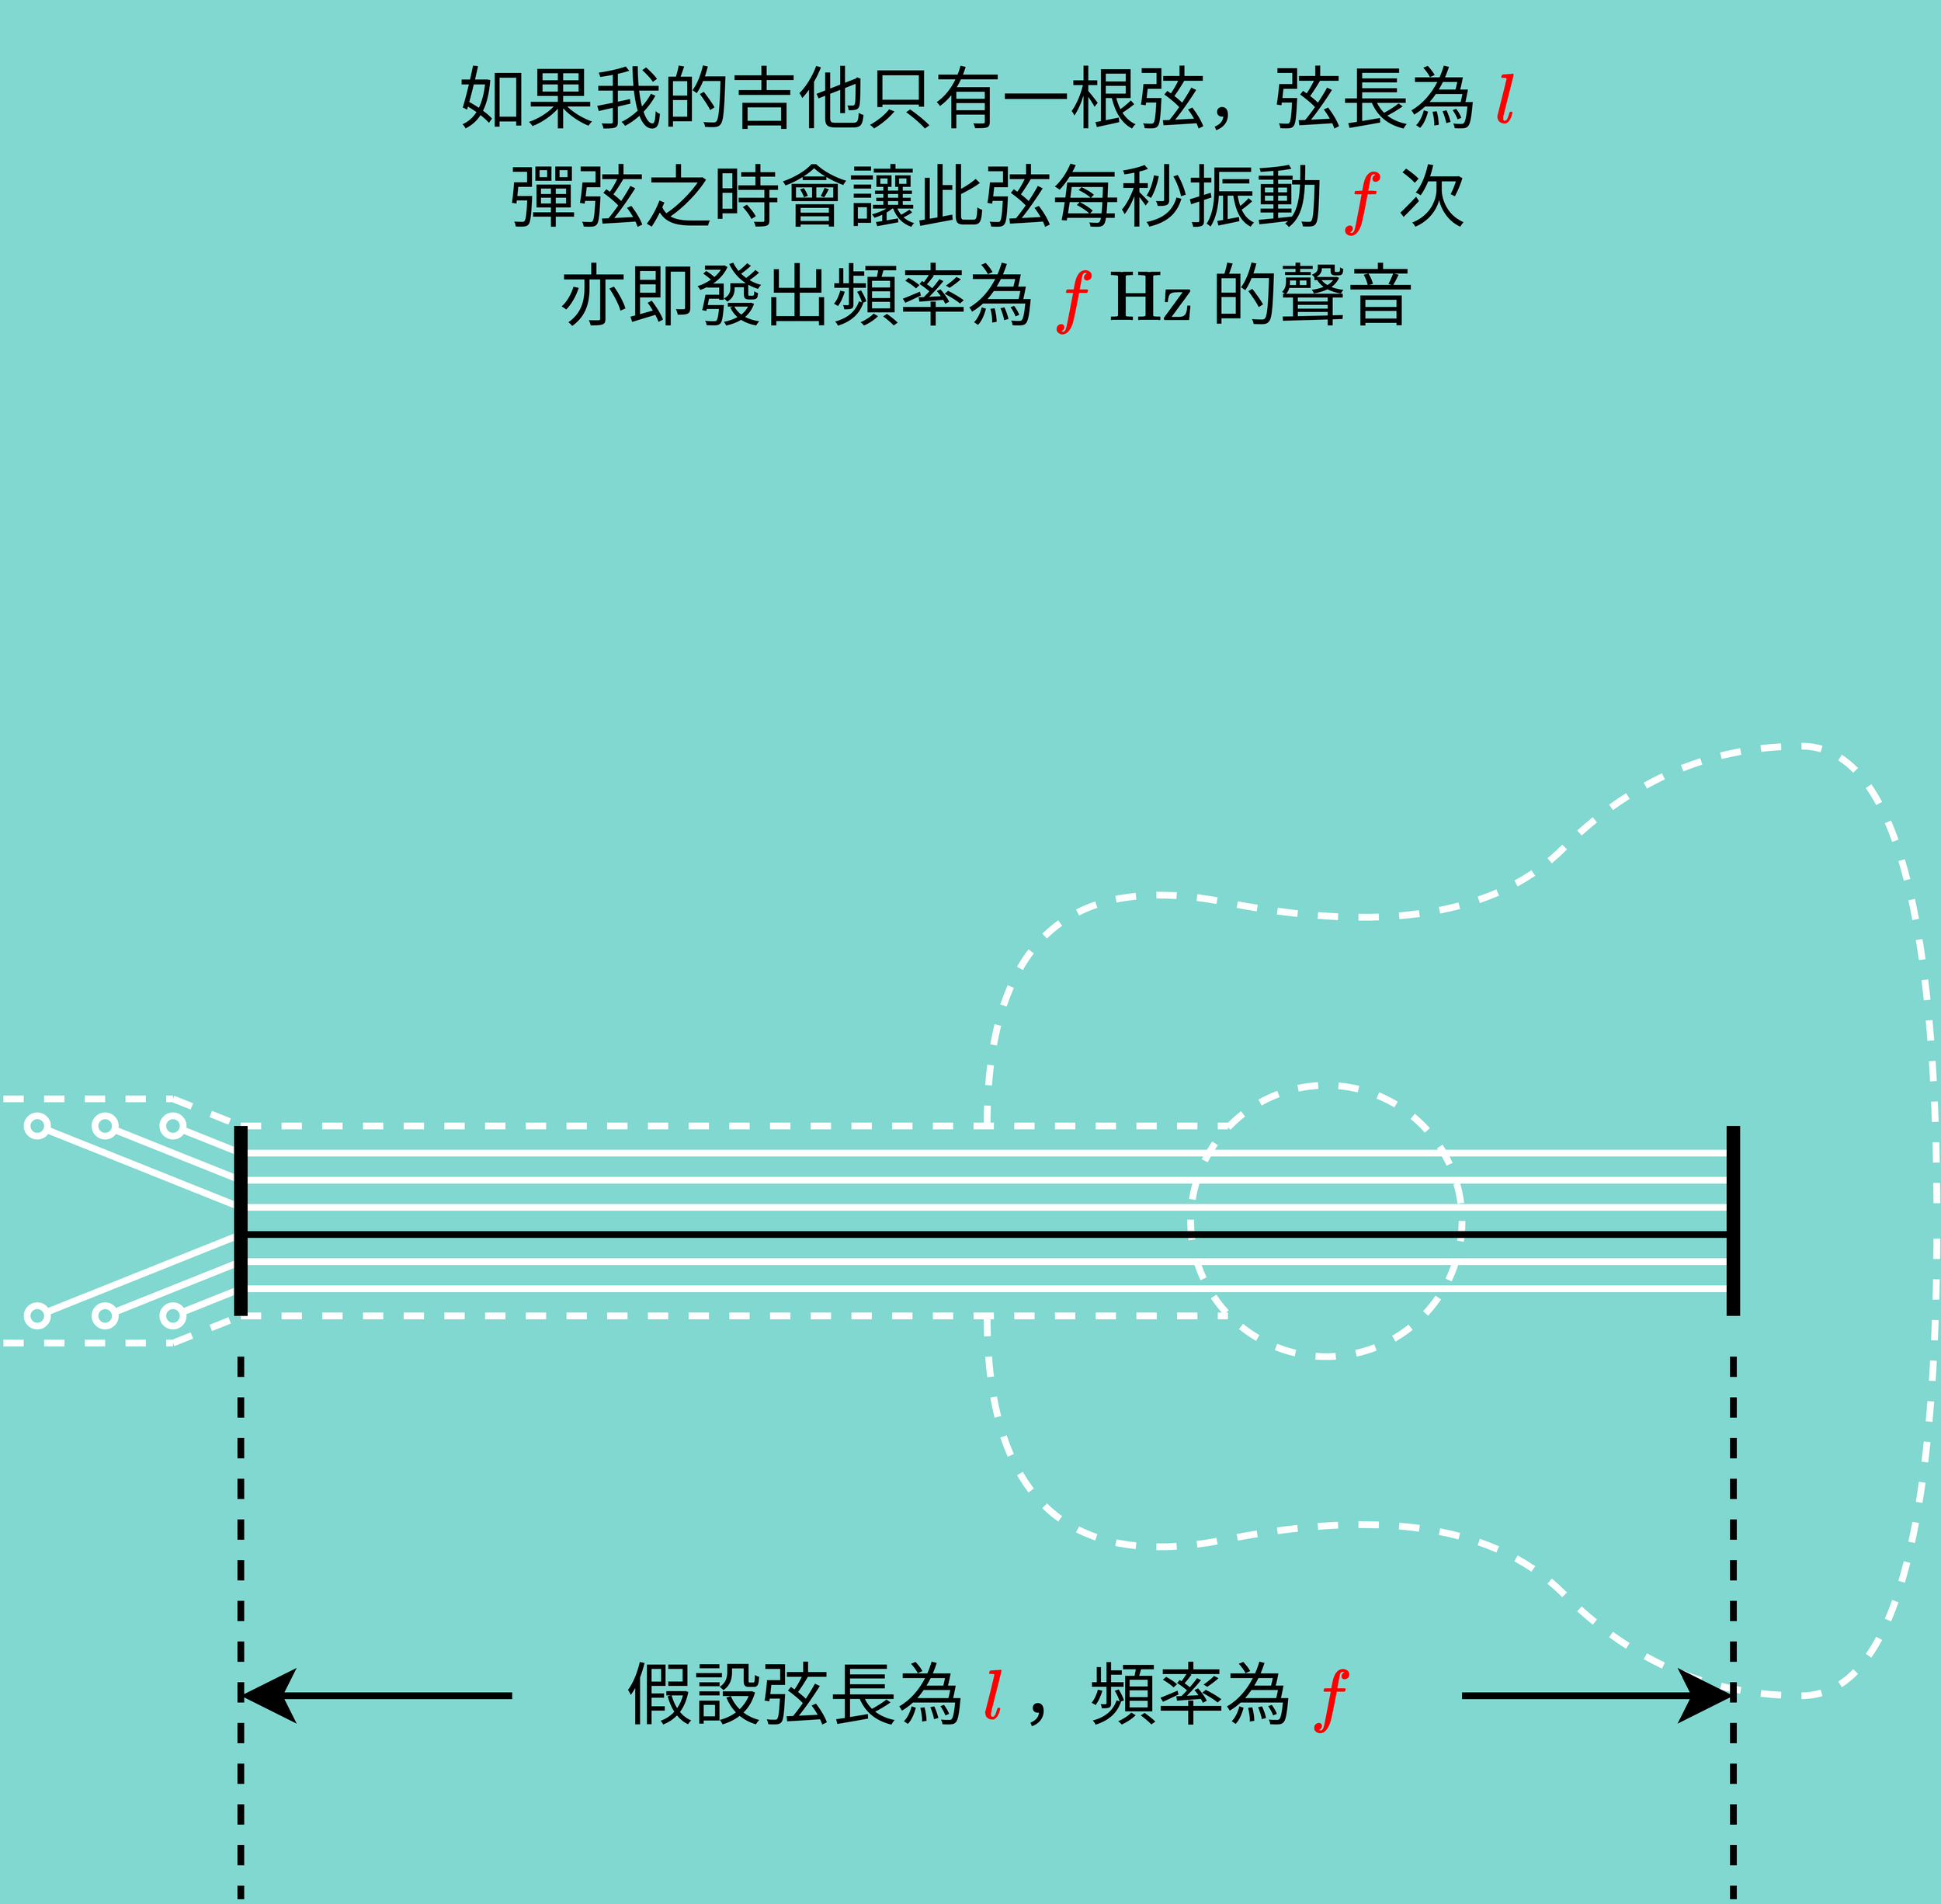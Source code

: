 <mxfile version="20.1.1" type="github" pages="4">
  <diagram id="jAkjb9qOhjbaiIQoaHy9" name="Page-1">
    <mxGraphModel dx="7680" dy="4140" grid="1" gridSize="200" guides="1" tooltips="1" connect="1" arrows="1" fold="1" page="1" pageScale="1" pageWidth="3000" pageHeight="3000" background="#81D8D0" math="1" shadow="0">
      <root>
        <mxCell id="0" />
        <mxCell id="1" parent="0" />
        <mxCell id="qqJ_djHY32RG2-X8zSMV-7" value="" style="ellipse;whiteSpace=wrap;html=1;aspect=fixed;fillColor=none;strokeColor=#FFFFFF;strokeWidth=10;dashed=1;" parent="1" vertex="1">
          <mxGeometry x="1800" y="1600" width="400" height="400" as="geometry" />
        </mxCell>
        <mxCell id="qqJ_djHY32RG2-X8zSMV-6" value="" style="endArrow=none;html=1;rounded=0;strokeColor=#000000;strokeWidth=10;" parent="1" edge="1">
          <mxGeometry width="50" height="50" relative="1" as="geometry">
            <mxPoint x="400" y="1820" as="sourcePoint" />
            <mxPoint x="2600" y="1820" as="targetPoint" />
          </mxGeometry>
        </mxCell>
        <mxCell id="qqJ_djHY32RG2-X8zSMV-8" value="" style="endArrow=none;html=1;rounded=0;strokeColor=#FFFFFF;strokeWidth=10;" parent="1" edge="1">
          <mxGeometry width="50" height="50" relative="1" as="geometry">
            <mxPoint x="400" y="1860" as="sourcePoint" />
            <mxPoint x="2600" y="1860" as="targetPoint" />
          </mxGeometry>
        </mxCell>
        <mxCell id="qqJ_djHY32RG2-X8zSMV-9" value="" style="endArrow=none;html=1;rounded=0;strokeColor=#FFFFFF;strokeWidth=10;" parent="1" edge="1">
          <mxGeometry width="50" height="50" relative="1" as="geometry">
            <mxPoint x="400" y="1900" as="sourcePoint" />
            <mxPoint x="2600" y="1900" as="targetPoint" />
          </mxGeometry>
        </mxCell>
        <mxCell id="qqJ_djHY32RG2-X8zSMV-10" value="" style="endArrow=none;html=1;rounded=0;strokeColor=#FFFFFF;strokeWidth=10;dashed=1;" parent="1" edge="1">
          <mxGeometry width="50" height="50" relative="1" as="geometry">
            <mxPoint x="400" y="1940" as="sourcePoint" />
            <mxPoint x="1855" y="1940" as="targetPoint" />
          </mxGeometry>
        </mxCell>
        <mxCell id="qqJ_djHY32RG2-X8zSMV-11" value="" style="endArrow=none;html=1;rounded=0;strokeColor=#FFFFFF;strokeWidth=10;" parent="1" edge="1">
          <mxGeometry width="50" height="50" relative="1" as="geometry">
            <mxPoint x="400" y="1780" as="sourcePoint" />
            <mxPoint x="2600" y="1780" as="targetPoint" />
          </mxGeometry>
        </mxCell>
        <mxCell id="qqJ_djHY32RG2-X8zSMV-12" value="" style="endArrow=none;html=1;rounded=0;strokeColor=#FFFFFF;strokeWidth=10;" parent="1" edge="1">
          <mxGeometry width="50" height="50" relative="1" as="geometry">
            <mxPoint x="400" y="1740" as="sourcePoint" />
            <mxPoint x="2600" y="1740" as="targetPoint" />
          </mxGeometry>
        </mxCell>
        <mxCell id="qqJ_djHY32RG2-X8zSMV-13" value="" style="endArrow=none;html=1;rounded=0;strokeColor=#FFFFFF;strokeWidth=10;" parent="1" edge="1">
          <mxGeometry width="50" height="50" relative="1" as="geometry">
            <mxPoint x="400" y="1700" as="sourcePoint" />
            <mxPoint x="2600" y="1700" as="targetPoint" />
          </mxGeometry>
        </mxCell>
        <mxCell id="qqJ_djHY32RG2-X8zSMV-14" value="" style="endArrow=none;html=1;rounded=0;strokeColor=#FFFFFF;strokeWidth=10;dashed=1;" parent="1" edge="1">
          <mxGeometry width="50" height="50" relative="1" as="geometry">
            <mxPoint x="400" y="1660" as="sourcePoint" />
            <mxPoint x="1855" y="1660" as="targetPoint" />
          </mxGeometry>
        </mxCell>
        <mxCell id="qqJ_djHY32RG2-X8zSMV-15" value="" style="endArrow=none;html=1;rounded=0;strokeColor=#FFFFFF;strokeWidth=10;startSize=30;startArrow=oval;startFill=0;" parent="1" edge="1">
          <mxGeometry width="50" height="50" relative="1" as="geometry">
            <mxPoint x="300" y="1940" as="sourcePoint" />
            <mxPoint x="400" y="1900" as="targetPoint" />
          </mxGeometry>
        </mxCell>
        <mxCell id="qqJ_djHY32RG2-X8zSMV-16" value="" style="endArrow=none;html=1;rounded=0;strokeColor=#FFFFFF;strokeWidth=10;startSize=30;startArrow=oval;startFill=0;" parent="1" edge="1">
          <mxGeometry width="50" height="50" relative="1" as="geometry">
            <mxPoint x="200" y="1940" as="sourcePoint" />
            <mxPoint x="400" y="1860" as="targetPoint" />
          </mxGeometry>
        </mxCell>
        <mxCell id="qqJ_djHY32RG2-X8zSMV-17" value="" style="endArrow=none;html=1;rounded=0;strokeColor=#FFFFFF;strokeWidth=10;startSize=30;startArrow=oval;startFill=0;" parent="1" edge="1">
          <mxGeometry width="50" height="50" relative="1" as="geometry">
            <mxPoint x="100" y="1940" as="sourcePoint" />
            <mxPoint x="400" y="1820" as="targetPoint" />
          </mxGeometry>
        </mxCell>
        <mxCell id="qqJ_djHY32RG2-X8zSMV-18" value="" style="endArrow=none;html=1;rounded=0;strokeColor=#FFFFFF;strokeWidth=10;startSize=30;startArrow=oval;startFill=0;" parent="1" edge="1">
          <mxGeometry width="50" height="50" relative="1" as="geometry">
            <mxPoint x="100" y="1660" as="sourcePoint" />
            <mxPoint x="400" y="1780" as="targetPoint" />
          </mxGeometry>
        </mxCell>
        <mxCell id="qqJ_djHY32RG2-X8zSMV-19" value="" style="endArrow=none;html=1;rounded=0;strokeColor=#FFFFFF;strokeWidth=10;startArrow=oval;startFill=0;startSize=30;" parent="1" edge="1">
          <mxGeometry width="50" height="50" relative="1" as="geometry">
            <mxPoint x="200" y="1660" as="sourcePoint" />
            <mxPoint x="400" y="1740" as="targetPoint" />
          </mxGeometry>
        </mxCell>
        <mxCell id="qqJ_djHY32RG2-X8zSMV-20" value="" style="endArrow=none;html=1;rounded=0;strokeColor=#FFFFFF;strokeWidth=10;startArrow=oval;startFill=0;targetPerimeterSpacing=0;endSize=6;endFill=0;sourcePerimeterSpacing=0;startSize=30;" parent="1" edge="1">
          <mxGeometry width="50" height="50" relative="1" as="geometry">
            <mxPoint x="300" y="1660" as="sourcePoint" />
            <mxPoint x="400" y="1700" as="targetPoint" />
          </mxGeometry>
        </mxCell>
        <mxCell id="qqJ_djHY32RG2-X8zSMV-21" value="" style="endArrow=none;html=1;rounded=0;strokeColor=#FFFFFF;strokeWidth=10;dashed=1;" parent="1" edge="1">
          <mxGeometry width="50" height="50" relative="1" as="geometry">
            <mxPoint x="300" y="1980" as="sourcePoint" />
            <mxPoint x="400" y="1940" as="targetPoint" />
          </mxGeometry>
        </mxCell>
        <mxCell id="qqJ_djHY32RG2-X8zSMV-22" value="" style="endArrow=none;html=1;rounded=0;strokeColor=#FFFFFF;strokeWidth=10;dashed=1;" parent="1" edge="1">
          <mxGeometry width="50" height="50" relative="1" as="geometry">
            <mxPoint x="300" y="1620" as="sourcePoint" />
            <mxPoint x="400" y="1660" as="targetPoint" />
          </mxGeometry>
        </mxCell>
        <mxCell id="qqJ_djHY32RG2-X8zSMV-23" value="" style="endArrow=none;html=1;rounded=0;strokeColor=#FFFFFF;strokeWidth=10;dashed=1;" parent="1" edge="1">
          <mxGeometry width="50" height="50" relative="1" as="geometry">
            <mxPoint x="50" y="1620" as="sourcePoint" />
            <mxPoint x="300" y="1620" as="targetPoint" />
          </mxGeometry>
        </mxCell>
        <mxCell id="qqJ_djHY32RG2-X8zSMV-24" value="" style="endArrow=none;html=1;rounded=0;strokeColor=#FFFFFF;strokeWidth=10;dashed=1;" parent="1" edge="1">
          <mxGeometry width="50" height="50" relative="1" as="geometry">
            <mxPoint x="50" y="1980" as="sourcePoint" />
            <mxPoint x="300" y="1980" as="targetPoint" />
          </mxGeometry>
        </mxCell>
        <mxCell id="qqJ_djHY32RG2-X8zSMV-25" value="" style="endArrow=none;html=1;rounded=0;strokeColor=#000000;strokeWidth=20;" parent="1" edge="1">
          <mxGeometry width="50" height="50" relative="1" as="geometry">
            <mxPoint x="400" y="1940" as="sourcePoint" />
            <mxPoint x="400" y="1660" as="targetPoint" />
          </mxGeometry>
        </mxCell>
        <mxCell id="qqJ_djHY32RG2-X8zSMV-26" value="" style="endArrow=none;html=1;rounded=0;strokeColor=#000000;strokeWidth=20;" parent="1" edge="1">
          <mxGeometry width="50" height="50" relative="1" as="geometry">
            <mxPoint x="2600" y="1940" as="sourcePoint" />
            <mxPoint x="2600" y="1660" as="targetPoint" />
          </mxGeometry>
        </mxCell>
        <mxCell id="qqJ_djHY32RG2-X8zSMV-27" value="" style="curved=1;endArrow=none;html=1;rounded=0;strokeColor=#FFFFFF;strokeWidth=10;endFill=0;dashed=1;" parent="1" edge="1">
          <mxGeometry width="50" height="50" relative="1" as="geometry">
            <mxPoint x="1500" y="1660" as="sourcePoint" />
            <mxPoint x="2900" y="1800" as="targetPoint" />
            <Array as="points">
              <mxPoint x="1500" y="1260" />
              <mxPoint x="2200" y="1400" />
              <mxPoint x="2500" y="1100" />
              <mxPoint x="2900" y="1100" />
            </Array>
          </mxGeometry>
        </mxCell>
        <mxCell id="qqJ_djHY32RG2-X8zSMV-1" value="" style="curved=1;endArrow=none;html=1;rounded=0;strokeColor=#FFFFFF;strokeWidth=10;endFill=0;dashed=1;" parent="1" edge="1">
          <mxGeometry width="50" height="50" relative="1" as="geometry">
            <mxPoint x="1500" y="1940" as="sourcePoint" />
            <mxPoint x="2900" y="1800" as="targetPoint" />
            <Array as="points">
              <mxPoint x="1500" y="2340" />
              <mxPoint x="2200" y="2200" />
              <mxPoint x="2500" y="2500" />
              <mxPoint x="2900" y="2500" />
            </Array>
          </mxGeometry>
        </mxCell>
        <mxCell id="qqJ_djHY32RG2-X8zSMV-31" value="\( \begin{array}{c}{\text{如果我的吉他只有一根弦，弦長為}}{\ }{\color{red}{l}} \\ {\text{彈弦之時會讓此弦每秒振動}}{\ }{\color{red}{f}}{\ }{\text{次}} \\ {\text{亦即發出頻率為}}{\ }{\color{red}{f}}{\ }{\text{Hz 的聲音}} \end{array} \)" style="text;html=1;strokeColor=none;fillColor=none;align=center;verticalAlign=middle;whiteSpace=wrap;rounded=0;dashed=1;fontFamily=Noto Serif TC;fontSize=100;fontColor=#000000;fontSource=https%3A%2F%2Ffonts.googleapis.com%2Fcss%3Ffamily%3DNoto%2BSerif%2BTC;labelBorderColor=none;spacing=0;" parent="1" vertex="1">
          <mxGeometry x="100" width="2800" height="600" as="geometry" />
        </mxCell>
        <mxCell id="qqJ_djHY32RG2-X8zSMV-32" value="\( \begin{array}{c}{\text{假設弦長為}}{\ }{\color{red}{l}}{\ }{\text{，頻率為}}{\ }{\color{red}{f}} \end{array} \)" style="text;html=1;strokeColor=none;fillColor=none;align=center;verticalAlign=middle;whiteSpace=wrap;rounded=0;dashed=1;labelBorderColor=none;fontFamily=Noto Serif TC;fontSize=100;fontColor=#000000;fontSource=https%3A%2F%2Ffonts.googleapis.com%2Fcss%3Ffamily%3DNoto%2BSerif%2BTC;" parent="1" vertex="1">
          <mxGeometry x="800" y="2200" width="1400" height="600" as="geometry" />
        </mxCell>
        <mxCell id="1sTixBJ8zAOpq4wucOT3-1" value="" style="endArrow=none;html=1;rounded=0;strokeColor=#000000;strokeWidth=10;dashed=1;" parent="1" edge="1">
          <mxGeometry width="50" height="50" relative="1" as="geometry">
            <mxPoint x="400" y="2000" as="sourcePoint" />
            <mxPoint x="400" y="2800" as="targetPoint" />
          </mxGeometry>
        </mxCell>
        <mxCell id="1sTixBJ8zAOpq4wucOT3-2" value="" style="endArrow=none;html=1;rounded=0;strokeColor=#000000;strokeWidth=10;dashed=1;" parent="1" edge="1">
          <mxGeometry width="50" height="50" relative="1" as="geometry">
            <mxPoint x="2600" y="2000" as="sourcePoint" />
            <mxPoint x="2600" y="2800" as="targetPoint" />
          </mxGeometry>
        </mxCell>
        <mxCell id="1sTixBJ8zAOpq4wucOT3-3" value="" style="endArrow=classic;html=1;rounded=0;strokeColor=#000000;strokeWidth=10;endFill=1;endSize=50;targetPerimeterSpacing=0;" parent="1" edge="1">
          <mxGeometry width="50" height="50" relative="1" as="geometry">
            <mxPoint x="800" y="2500" as="sourcePoint" />
            <mxPoint x="400" y="2500" as="targetPoint" />
          </mxGeometry>
        </mxCell>
        <mxCell id="1sTixBJ8zAOpq4wucOT3-4" value="" style="endArrow=classic;html=1;rounded=0;strokeColor=#000000;strokeWidth=10;endFill=1;endSize=50;targetPerimeterSpacing=0;" parent="1" edge="1">
          <mxGeometry width="50" height="50" relative="1" as="geometry">
            <mxPoint x="2200" y="2500" as="sourcePoint" />
            <mxPoint x="2600" y="2500" as="targetPoint" />
          </mxGeometry>
        </mxCell>
      </root>
    </mxGraphModel>
  </diagram>
  <diagram name="Page-2" id="hDMFViZ7thQ3l3rHuAcP">
    <mxGraphModel dx="7680" dy="4140" grid="1" gridSize="200" guides="1" tooltips="1" connect="1" arrows="1" fold="1" page="1" pageScale="1" pageWidth="3000" pageHeight="3000" background="#81D8D0" math="1" shadow="0">
      <root>
        <mxCell id="dovyj1iJbNHp64XGyW4s-0" />
        <mxCell id="dovyj1iJbNHp64XGyW4s-1" parent="dovyj1iJbNHp64XGyW4s-0" />
        <mxCell id="VSPdvz6I5-V5INU3RX7V-7" value="" style="curved=1;endArrow=none;html=1;rounded=0;strokeColor=#CCCCCC;strokeWidth=10;endFill=0;" parent="dovyj1iJbNHp64XGyW4s-1" edge="1">
          <mxGeometry width="50" height="50" relative="1" as="geometry">
            <mxPoint x="400" y="2500" as="sourcePoint" />
            <mxPoint x="2600" y="2500" as="targetPoint" />
            <Array as="points">
              <mxPoint x="620" y="2600" />
              <mxPoint x="840" y="2500" />
              <mxPoint x="1060" y="2400" />
              <mxPoint x="1280" y="2500" />
              <mxPoint x="1500" y="2600" />
              <mxPoint x="1720" y="2500" />
              <mxPoint x="1940" y="2400" />
              <mxPoint x="2160" y="2500" />
              <mxPoint x="2380" y="2600" />
            </Array>
          </mxGeometry>
        </mxCell>
        <mxCell id="VSPdvz6I5-V5INU3RX7V-6" value="" style="curved=1;endArrow=none;html=1;rounded=0;strokeColor=#CCCCCC;strokeWidth=10;endFill=0;" parent="dovyj1iJbNHp64XGyW4s-1" edge="1">
          <mxGeometry width="50" height="50" relative="1" as="geometry">
            <mxPoint x="400" y="2100" as="sourcePoint" />
            <mxPoint x="2600" y="2100" as="targetPoint" />
            <Array as="points">
              <mxPoint x="675" y="2200" />
              <mxPoint x="950" y="2100" />
              <mxPoint x="1225" y="2000" />
              <mxPoint x="1500" y="2100" />
              <mxPoint x="1775" y="2200" />
              <mxPoint x="2050" y="2100" />
              <mxPoint x="2325" y="2000" />
            </Array>
          </mxGeometry>
        </mxCell>
        <mxCell id="VSPdvz6I5-V5INU3RX7V-3" value="" style="curved=1;endArrow=none;html=1;rounded=0;strokeColor=#CCCCCC;strokeWidth=10;endFill=0;" parent="dovyj1iJbNHp64XGyW4s-1" edge="1">
          <mxGeometry width="50" height="50" relative="1" as="geometry">
            <mxPoint x="400" y="1700" as="sourcePoint" />
            <mxPoint x="2600" y="1700" as="targetPoint" />
            <Array as="points">
              <mxPoint x="766.667" y="1800" />
              <mxPoint x="1133.333" y="1700" />
              <mxPoint x="1500" y="1600" />
              <mxPoint x="1866.667" y="1700" />
              <mxPoint x="2233.333" y="1800" />
            </Array>
          </mxGeometry>
        </mxCell>
        <mxCell id="VSPdvz6I5-V5INU3RX7V-1" value="" style="curved=1;endArrow=none;html=1;rounded=0;strokeColor=#CCCCCC;strokeWidth=10;endFill=0;" parent="dovyj1iJbNHp64XGyW4s-1" edge="1">
          <mxGeometry width="50" height="50" relative="1" as="geometry">
            <mxPoint x="400" y="1300" as="sourcePoint" />
            <mxPoint x="2600" y="1300" as="targetPoint" />
            <Array as="points">
              <mxPoint x="950" y="1400" />
              <mxPoint x="1500" y="1300" />
              <mxPoint x="2050" y="1200" />
            </Array>
          </mxGeometry>
        </mxCell>
        <mxCell id="UFIn2H5Ey-Hjc6jUNMgJ-33" value="" style="curved=1;endArrow=none;html=1;rounded=0;strokeColor=#CCCCCC;strokeWidth=10;endFill=0;" parent="dovyj1iJbNHp64XGyW4s-1" edge="1">
          <mxGeometry width="50" height="50" relative="1" as="geometry">
            <mxPoint x="400" y="900" as="sourcePoint" />
            <mxPoint x="2600" y="900" as="targetPoint" />
            <Array as="points">
              <mxPoint x="1500" y="1100" />
            </Array>
          </mxGeometry>
        </mxCell>
        <mxCell id="dovyj1iJbNHp64XGyW4s-25" value="$$ \begin{array}{c}{\text{這條弦長}}{\ }{\color{red}{l}}{\ }{\text{，頻率}}{\ }{\color{red}{f}}{\ }{\text{的弦，假設其音高稱為}}{\ }{\color{red}{\text{C4}}}\\ {\text{在彈奏時所產生的獨特音色可視為是由}}\\ {\text{不同振幅的}}{\color{red}{\text{泛音}}}{\text{們所組合而成的}} \end{array} $$" style="text;html=1;strokeColor=none;fillColor=none;align=center;verticalAlign=middle;whiteSpace=wrap;rounded=0;dashed=1;fontFamily=Noto Serif TC;fontSize=100;fontColor=#000000;fontSource=https%3A%2F%2Ffonts.googleapis.com%2Fcss%3Ffamily%3DNoto%2BSerif%2BTC;labelBorderColor=none;spacing=0;" parent="dovyj1iJbNHp64XGyW4s-1" vertex="1">
          <mxGeometry x="100" width="2800" height="600" as="geometry" />
        </mxCell>
        <mxCell id="UFIn2H5Ey-Hjc6jUNMgJ-0" value="" style="group" parent="dovyj1iJbNHp64XGyW4s-1" vertex="1" connectable="0">
          <mxGeometry x="400" y="800" width="2200" height="400" as="geometry" />
        </mxCell>
        <mxCell id="dovyj1iJbNHp64XGyW4s-21" value="" style="endArrow=none;html=1;rounded=0;strokeColor=#000000;strokeWidth=20;" parent="UFIn2H5Ey-Hjc6jUNMgJ-0" edge="1">
          <mxGeometry width="50" height="50" relative="1" as="geometry">
            <mxPoint as="sourcePoint" />
            <mxPoint y="200" as="targetPoint" />
          </mxGeometry>
        </mxCell>
        <mxCell id="dovyj1iJbNHp64XGyW4s-22" value="" style="endArrow=none;html=1;rounded=0;strokeColor=#000000;strokeWidth=20;" parent="UFIn2H5Ey-Hjc6jUNMgJ-0" edge="1">
          <mxGeometry width="50" height="50" relative="1" as="geometry">
            <mxPoint x="2200" as="sourcePoint" />
            <mxPoint x="2200" y="200" as="targetPoint" />
          </mxGeometry>
        </mxCell>
        <mxCell id="dovyj1iJbNHp64XGyW4s-26" value="$$ \begin{array}{c}{\text{弦長}}{\ }{\color{red}{l}}{\ }{\text{，頻率}}{\ }{\color{red}{f}}{\ }{\text{的}}{\color{red}{\text{基音}}} \end{array} $$" style="text;html=1;strokeColor=none;fillColor=none;align=center;verticalAlign=middle;whiteSpace=wrap;rounded=0;dashed=1;labelBorderColor=none;fontFamily=Noto Serif TC;fontSize=100;fontColor=#000000;fontSource=https%3A%2F%2Ffonts.googleapis.com%2Fcss%3Ffamily%3DNoto%2BSerif%2BTC;" parent="UFIn2H5Ey-Hjc6jUNMgJ-0" vertex="1">
          <mxGeometry x="400" y="200" width="1400" height="200" as="geometry" />
        </mxCell>
        <mxCell id="dovyj1iJbNHp64XGyW4s-27" value="" style="endArrow=none;html=1;rounded=0;strokeColor=#000000;strokeWidth=10;dashed=1;" parent="UFIn2H5Ey-Hjc6jUNMgJ-0" edge="1">
          <mxGeometry width="50" height="50" relative="1" as="geometry">
            <mxPoint y="200" as="sourcePoint" />
            <mxPoint y="400" as="targetPoint" />
          </mxGeometry>
        </mxCell>
        <mxCell id="dovyj1iJbNHp64XGyW4s-28" value="" style="endArrow=none;html=1;rounded=0;strokeColor=#000000;strokeWidth=10;dashed=1;" parent="UFIn2H5Ey-Hjc6jUNMgJ-0" edge="1">
          <mxGeometry width="50" height="50" relative="1" as="geometry">
            <mxPoint x="2200" y="200" as="sourcePoint" />
            <mxPoint x="2200" y="400" as="targetPoint" />
          </mxGeometry>
        </mxCell>
        <mxCell id="dovyj1iJbNHp64XGyW4s-29" value="" style="endArrow=classic;html=1;rounded=0;strokeColor=#000000;strokeWidth=10;endFill=1;endSize=50;targetPerimeterSpacing=0;" parent="UFIn2H5Ey-Hjc6jUNMgJ-0" edge="1">
          <mxGeometry width="50" height="50" relative="1" as="geometry">
            <mxPoint x="400" y="300" as="sourcePoint" />
            <mxPoint y="300" as="targetPoint" />
          </mxGeometry>
        </mxCell>
        <mxCell id="dovyj1iJbNHp64XGyW4s-30" value="" style="endArrow=classic;html=1;rounded=0;strokeColor=#000000;strokeWidth=10;endFill=1;endSize=50;targetPerimeterSpacing=0;" parent="UFIn2H5Ey-Hjc6jUNMgJ-0" edge="1">
          <mxGeometry width="50" height="50" relative="1" as="geometry">
            <mxPoint x="1800" y="300" as="sourcePoint" />
            <mxPoint x="2200" y="300" as="targetPoint" />
          </mxGeometry>
        </mxCell>
        <mxCell id="UFIn2H5Ey-Hjc6jUNMgJ-1" value="" style="group" parent="dovyj1iJbNHp64XGyW4s-1" vertex="1" connectable="0">
          <mxGeometry x="400" y="1200" width="2200" height="400" as="geometry" />
        </mxCell>
        <mxCell id="UFIn2H5Ey-Hjc6jUNMgJ-2" value="" style="endArrow=none;html=1;rounded=0;strokeColor=#000000;strokeWidth=20;" parent="UFIn2H5Ey-Hjc6jUNMgJ-1" edge="1">
          <mxGeometry width="50" height="50" relative="1" as="geometry">
            <mxPoint as="sourcePoint" />
            <mxPoint y="200" as="targetPoint" />
          </mxGeometry>
        </mxCell>
        <mxCell id="UFIn2H5Ey-Hjc6jUNMgJ-3" value="" style="endArrow=none;html=1;rounded=0;strokeColor=#000000;strokeWidth=20;" parent="UFIn2H5Ey-Hjc6jUNMgJ-1" edge="1">
          <mxGeometry width="50" height="50" relative="1" as="geometry">
            <mxPoint x="2200" as="sourcePoint" />
            <mxPoint x="2200" y="200" as="targetPoint" />
          </mxGeometry>
        </mxCell>
        <mxCell id="UFIn2H5Ey-Hjc6jUNMgJ-4" value="$$ \begin{array}{c}{\text{頻率}}{\ }{\color{red}{2f}}{\ }{\text{的}}{\color{red}{\text{第一泛音}}} \end{array} $$" style="text;html=1;strokeColor=none;fillColor=none;align=center;verticalAlign=middle;whiteSpace=wrap;rounded=0;dashed=1;labelBorderColor=none;fontFamily=Noto Serif TC;fontSize=100;fontColor=#000000;fontSource=https%3A%2F%2Ffonts.googleapis.com%2Fcss%3Ffamily%3DNoto%2BSerif%2BTC;" parent="UFIn2H5Ey-Hjc6jUNMgJ-1" vertex="1">
          <mxGeometry x="400" y="200" width="1400" height="200" as="geometry" />
        </mxCell>
        <mxCell id="UFIn2H5Ey-Hjc6jUNMgJ-5" value="" style="endArrow=none;html=1;rounded=0;strokeColor=#000000;strokeWidth=10;dashed=1;" parent="UFIn2H5Ey-Hjc6jUNMgJ-1" edge="1">
          <mxGeometry width="50" height="50" relative="1" as="geometry">
            <mxPoint y="200" as="sourcePoint" />
            <mxPoint y="400" as="targetPoint" />
          </mxGeometry>
        </mxCell>
        <mxCell id="UFIn2H5Ey-Hjc6jUNMgJ-6" value="" style="endArrow=none;html=1;rounded=0;strokeColor=#000000;strokeWidth=10;dashed=1;" parent="UFIn2H5Ey-Hjc6jUNMgJ-1" edge="1">
          <mxGeometry width="50" height="50" relative="1" as="geometry">
            <mxPoint x="2200" y="200" as="sourcePoint" />
            <mxPoint x="2200" y="400" as="targetPoint" />
          </mxGeometry>
        </mxCell>
        <mxCell id="UFIn2H5Ey-Hjc6jUNMgJ-7" value="" style="endArrow=classic;html=1;rounded=0;strokeColor=#000000;strokeWidth=10;endFill=1;endSize=50;targetPerimeterSpacing=0;" parent="UFIn2H5Ey-Hjc6jUNMgJ-1" edge="1">
          <mxGeometry width="50" height="50" relative="1" as="geometry">
            <mxPoint x="400" y="300" as="sourcePoint" />
            <mxPoint y="300" as="targetPoint" />
          </mxGeometry>
        </mxCell>
        <mxCell id="UFIn2H5Ey-Hjc6jUNMgJ-8" value="" style="endArrow=classic;html=1;rounded=0;strokeColor=#000000;strokeWidth=10;endFill=1;endSize=50;targetPerimeterSpacing=0;" parent="UFIn2H5Ey-Hjc6jUNMgJ-1" edge="1">
          <mxGeometry width="50" height="50" relative="1" as="geometry">
            <mxPoint x="1800" y="300" as="sourcePoint" />
            <mxPoint x="2200" y="300" as="targetPoint" />
          </mxGeometry>
        </mxCell>
        <mxCell id="UFIn2H5Ey-Hjc6jUNMgJ-9" value="" style="group" parent="dovyj1iJbNHp64XGyW4s-1" vertex="1" connectable="0">
          <mxGeometry x="400" y="1600" width="2200" height="400" as="geometry" />
        </mxCell>
        <mxCell id="UFIn2H5Ey-Hjc6jUNMgJ-10" value="" style="endArrow=none;html=1;rounded=0;strokeColor=#000000;strokeWidth=20;" parent="UFIn2H5Ey-Hjc6jUNMgJ-9" edge="1">
          <mxGeometry width="50" height="50" relative="1" as="geometry">
            <mxPoint as="sourcePoint" />
            <mxPoint y="200" as="targetPoint" />
          </mxGeometry>
        </mxCell>
        <mxCell id="UFIn2H5Ey-Hjc6jUNMgJ-11" value="" style="endArrow=none;html=1;rounded=0;strokeColor=#000000;strokeWidth=20;" parent="UFIn2H5Ey-Hjc6jUNMgJ-9" edge="1">
          <mxGeometry width="50" height="50" relative="1" as="geometry">
            <mxPoint x="2200" as="sourcePoint" />
            <mxPoint x="2200" y="200" as="targetPoint" />
          </mxGeometry>
        </mxCell>
        <mxCell id="UFIn2H5Ey-Hjc6jUNMgJ-12" value="$$ \begin{array}{c}{\text{頻率}}{\ }{\color{red}{3f}}{\ }{\text{的}}{\color{red}{\text{第二泛音}}} \end{array} $$" style="text;html=1;strokeColor=none;fillColor=none;align=center;verticalAlign=middle;whiteSpace=wrap;rounded=0;dashed=1;labelBorderColor=none;fontFamily=Noto Serif TC;fontSize=100;fontColor=#000000;fontSource=https%3A%2F%2Ffonts.googleapis.com%2Fcss%3Ffamily%3DNoto%2BSerif%2BTC;" parent="UFIn2H5Ey-Hjc6jUNMgJ-9" vertex="1">
          <mxGeometry x="400" y="200" width="1400" height="200" as="geometry" />
        </mxCell>
        <mxCell id="UFIn2H5Ey-Hjc6jUNMgJ-13" value="" style="endArrow=none;html=1;rounded=0;strokeColor=#000000;strokeWidth=10;dashed=1;" parent="UFIn2H5Ey-Hjc6jUNMgJ-9" edge="1">
          <mxGeometry width="50" height="50" relative="1" as="geometry">
            <mxPoint y="200" as="sourcePoint" />
            <mxPoint y="400" as="targetPoint" />
          </mxGeometry>
        </mxCell>
        <mxCell id="UFIn2H5Ey-Hjc6jUNMgJ-14" value="" style="endArrow=none;html=1;rounded=0;strokeColor=#000000;strokeWidth=10;dashed=1;" parent="UFIn2H5Ey-Hjc6jUNMgJ-9" edge="1">
          <mxGeometry width="50" height="50" relative="1" as="geometry">
            <mxPoint x="2200" y="200" as="sourcePoint" />
            <mxPoint x="2200" y="400" as="targetPoint" />
          </mxGeometry>
        </mxCell>
        <mxCell id="UFIn2H5Ey-Hjc6jUNMgJ-15" value="" style="endArrow=classic;html=1;rounded=0;strokeColor=#000000;strokeWidth=10;endFill=1;endSize=50;targetPerimeterSpacing=0;" parent="UFIn2H5Ey-Hjc6jUNMgJ-9" edge="1">
          <mxGeometry width="50" height="50" relative="1" as="geometry">
            <mxPoint x="400" y="300" as="sourcePoint" />
            <mxPoint y="300" as="targetPoint" />
          </mxGeometry>
        </mxCell>
        <mxCell id="UFIn2H5Ey-Hjc6jUNMgJ-16" value="" style="endArrow=classic;html=1;rounded=0;strokeColor=#000000;strokeWidth=10;endFill=1;endSize=50;targetPerimeterSpacing=0;" parent="UFIn2H5Ey-Hjc6jUNMgJ-9" edge="1">
          <mxGeometry width="50" height="50" relative="1" as="geometry">
            <mxPoint x="1800" y="300" as="sourcePoint" />
            <mxPoint x="2200" y="300" as="targetPoint" />
          </mxGeometry>
        </mxCell>
        <mxCell id="UFIn2H5Ey-Hjc6jUNMgJ-17" value="" style="group" parent="dovyj1iJbNHp64XGyW4s-1" vertex="1" connectable="0">
          <mxGeometry x="400" y="2000" width="2200" height="400" as="geometry" />
        </mxCell>
        <mxCell id="UFIn2H5Ey-Hjc6jUNMgJ-18" value="" style="endArrow=none;html=1;rounded=0;strokeColor=#000000;strokeWidth=20;" parent="UFIn2H5Ey-Hjc6jUNMgJ-17" edge="1">
          <mxGeometry width="50" height="50" relative="1" as="geometry">
            <mxPoint as="sourcePoint" />
            <mxPoint y="200" as="targetPoint" />
          </mxGeometry>
        </mxCell>
        <mxCell id="UFIn2H5Ey-Hjc6jUNMgJ-19" value="" style="endArrow=none;html=1;rounded=0;strokeColor=#000000;strokeWidth=20;" parent="UFIn2H5Ey-Hjc6jUNMgJ-17" edge="1">
          <mxGeometry width="50" height="50" relative="1" as="geometry">
            <mxPoint x="2200" as="sourcePoint" />
            <mxPoint x="2200" y="200" as="targetPoint" />
          </mxGeometry>
        </mxCell>
        <mxCell id="UFIn2H5Ey-Hjc6jUNMgJ-20" value="$$ \begin{array}{c}{\text{頻率}}{\ }{\color{red}{4f}}{\ }{\text{的}}{\color{red}{\text{第三泛音}}} \end{array} $$" style="text;html=1;strokeColor=none;fillColor=none;align=center;verticalAlign=middle;whiteSpace=wrap;rounded=0;dashed=1;labelBorderColor=none;fontFamily=Noto Serif TC;fontSize=100;fontColor=#000000;fontSource=https%3A%2F%2Ffonts.googleapis.com%2Fcss%3Ffamily%3DNoto%2BSerif%2BTC;" parent="UFIn2H5Ey-Hjc6jUNMgJ-17" vertex="1">
          <mxGeometry x="400" y="200" width="1400" height="200" as="geometry" />
        </mxCell>
        <mxCell id="UFIn2H5Ey-Hjc6jUNMgJ-21" value="" style="endArrow=none;html=1;rounded=0;strokeColor=#000000;strokeWidth=10;dashed=1;" parent="UFIn2H5Ey-Hjc6jUNMgJ-17" edge="1">
          <mxGeometry width="50" height="50" relative="1" as="geometry">
            <mxPoint y="200" as="sourcePoint" />
            <mxPoint y="400" as="targetPoint" />
          </mxGeometry>
        </mxCell>
        <mxCell id="UFIn2H5Ey-Hjc6jUNMgJ-22" value="" style="endArrow=none;html=1;rounded=0;strokeColor=#000000;strokeWidth=10;dashed=1;" parent="UFIn2H5Ey-Hjc6jUNMgJ-17" edge="1">
          <mxGeometry width="50" height="50" relative="1" as="geometry">
            <mxPoint x="2200" y="200" as="sourcePoint" />
            <mxPoint x="2200" y="400" as="targetPoint" />
          </mxGeometry>
        </mxCell>
        <mxCell id="UFIn2H5Ey-Hjc6jUNMgJ-23" value="" style="endArrow=classic;html=1;rounded=0;strokeColor=#000000;strokeWidth=10;endFill=1;endSize=50;targetPerimeterSpacing=0;" parent="UFIn2H5Ey-Hjc6jUNMgJ-17" edge="1">
          <mxGeometry width="50" height="50" relative="1" as="geometry">
            <mxPoint x="400" y="300" as="sourcePoint" />
            <mxPoint y="300" as="targetPoint" />
          </mxGeometry>
        </mxCell>
        <mxCell id="UFIn2H5Ey-Hjc6jUNMgJ-24" value="" style="endArrow=classic;html=1;rounded=0;strokeColor=#000000;strokeWidth=10;endFill=1;endSize=50;targetPerimeterSpacing=0;" parent="UFIn2H5Ey-Hjc6jUNMgJ-17" edge="1">
          <mxGeometry width="50" height="50" relative="1" as="geometry">
            <mxPoint x="1800" y="300" as="sourcePoint" />
            <mxPoint x="2200" y="300" as="targetPoint" />
          </mxGeometry>
        </mxCell>
        <mxCell id="UFIn2H5Ey-Hjc6jUNMgJ-25" value="" style="group" parent="dovyj1iJbNHp64XGyW4s-1" vertex="1" connectable="0">
          <mxGeometry x="400" y="2400" width="2200" height="400" as="geometry" />
        </mxCell>
        <mxCell id="UFIn2H5Ey-Hjc6jUNMgJ-26" value="" style="endArrow=none;html=1;rounded=0;strokeColor=#000000;strokeWidth=20;" parent="UFIn2H5Ey-Hjc6jUNMgJ-25" edge="1">
          <mxGeometry width="50" height="50" relative="1" as="geometry">
            <mxPoint as="sourcePoint" />
            <mxPoint y="200" as="targetPoint" />
          </mxGeometry>
        </mxCell>
        <mxCell id="UFIn2H5Ey-Hjc6jUNMgJ-27" value="" style="endArrow=none;html=1;rounded=0;strokeColor=#000000;strokeWidth=20;" parent="UFIn2H5Ey-Hjc6jUNMgJ-25" edge="1">
          <mxGeometry width="50" height="50" relative="1" as="geometry">
            <mxPoint x="2200" as="sourcePoint" />
            <mxPoint x="2200" y="200" as="targetPoint" />
          </mxGeometry>
        </mxCell>
        <mxCell id="UFIn2H5Ey-Hjc6jUNMgJ-28" value="$$ \begin{array}{c}{\text{頻率}}{\ }{\color{red}{5f}}{\ }{\text{的}}{\color{red}{\text{第四泛音}}} \end{array} $$" style="text;html=1;strokeColor=none;fillColor=none;align=center;verticalAlign=middle;whiteSpace=wrap;rounded=0;dashed=1;labelBorderColor=none;fontFamily=Noto Serif TC;fontSize=100;fontColor=#000000;fontSource=https%3A%2F%2Ffonts.googleapis.com%2Fcss%3Ffamily%3DNoto%2BSerif%2BTC;" parent="UFIn2H5Ey-Hjc6jUNMgJ-25" vertex="1">
          <mxGeometry x="400" y="200" width="1400" height="200" as="geometry" />
        </mxCell>
        <mxCell id="UFIn2H5Ey-Hjc6jUNMgJ-29" value="" style="endArrow=none;html=1;rounded=0;strokeColor=#000000;strokeWidth=10;dashed=1;" parent="UFIn2H5Ey-Hjc6jUNMgJ-25" edge="1">
          <mxGeometry width="50" height="50" relative="1" as="geometry">
            <mxPoint y="200" as="sourcePoint" />
            <mxPoint y="400" as="targetPoint" />
          </mxGeometry>
        </mxCell>
        <mxCell id="UFIn2H5Ey-Hjc6jUNMgJ-30" value="" style="endArrow=none;html=1;rounded=0;strokeColor=#000000;strokeWidth=10;dashed=1;" parent="UFIn2H5Ey-Hjc6jUNMgJ-25" edge="1">
          <mxGeometry width="50" height="50" relative="1" as="geometry">
            <mxPoint x="2200" y="200" as="sourcePoint" />
            <mxPoint x="2200" y="400" as="targetPoint" />
          </mxGeometry>
        </mxCell>
        <mxCell id="UFIn2H5Ey-Hjc6jUNMgJ-31" value="" style="endArrow=classic;html=1;rounded=0;strokeColor=#000000;strokeWidth=10;endFill=1;endSize=50;targetPerimeterSpacing=0;" parent="UFIn2H5Ey-Hjc6jUNMgJ-25" edge="1">
          <mxGeometry width="50" height="50" relative="1" as="geometry">
            <mxPoint x="400" y="300" as="sourcePoint" />
            <mxPoint y="300" as="targetPoint" />
          </mxGeometry>
        </mxCell>
        <mxCell id="UFIn2H5Ey-Hjc6jUNMgJ-32" value="" style="endArrow=classic;html=1;rounded=0;strokeColor=#000000;strokeWidth=10;endFill=1;endSize=50;targetPerimeterSpacing=0;" parent="UFIn2H5Ey-Hjc6jUNMgJ-25" edge="1">
          <mxGeometry width="50" height="50" relative="1" as="geometry">
            <mxPoint x="1800" y="300" as="sourcePoint" />
            <mxPoint x="2200" y="300" as="targetPoint" />
          </mxGeometry>
        </mxCell>
        <mxCell id="dovyj1iJbNHp64XGyW4s-24" value="" style="curved=1;endArrow=none;html=1;rounded=0;strokeColor=#000000;strokeWidth=10;endFill=0;" parent="dovyj1iJbNHp64XGyW4s-1" edge="1">
          <mxGeometry width="50" height="50" relative="1" as="geometry">
            <mxPoint x="400" y="900" as="sourcePoint" />
            <mxPoint x="2600" y="900" as="targetPoint" />
            <Array as="points">
              <mxPoint x="1500" y="700" />
            </Array>
          </mxGeometry>
        </mxCell>
        <mxCell id="VSPdvz6I5-V5INU3RX7V-0" value="" style="curved=1;endArrow=none;html=1;rounded=0;strokeColor=#000000;strokeWidth=10;endFill=0;" parent="dovyj1iJbNHp64XGyW4s-1" edge="1">
          <mxGeometry width="50" height="50" relative="1" as="geometry">
            <mxPoint x="400" y="1300" as="sourcePoint" />
            <mxPoint x="2600" y="1300" as="targetPoint" />
            <Array as="points">
              <mxPoint x="950" y="1200" />
              <mxPoint x="1500" y="1300" />
              <mxPoint x="2050" y="1400" />
            </Array>
          </mxGeometry>
        </mxCell>
        <mxCell id="VSPdvz6I5-V5INU3RX7V-2" value="" style="curved=1;endArrow=none;html=1;rounded=0;strokeColor=#000000;strokeWidth=10;endFill=0;" parent="dovyj1iJbNHp64XGyW4s-1" edge="1">
          <mxGeometry width="50" height="50" relative="1" as="geometry">
            <mxPoint x="400" y="1700" as="sourcePoint" />
            <mxPoint x="2600" y="1700" as="targetPoint" />
            <Array as="points">
              <mxPoint x="766.667" y="1600" />
              <mxPoint x="1133.333" y="1700" />
              <mxPoint x="1500" y="1800" />
              <mxPoint x="1866.667" y="1700" />
              <mxPoint x="2233.333" y="1600" />
            </Array>
          </mxGeometry>
        </mxCell>
        <mxCell id="VSPdvz6I5-V5INU3RX7V-4" value="" style="curved=1;endArrow=none;html=1;rounded=0;strokeColor=#000000;strokeWidth=10;endFill=0;" parent="dovyj1iJbNHp64XGyW4s-1" edge="1">
          <mxGeometry width="50" height="50" relative="1" as="geometry">
            <mxPoint x="400" y="2500" as="sourcePoint" />
            <mxPoint x="2600" y="2500" as="targetPoint" />
            <Array as="points">
              <mxPoint x="620" y="2400" />
              <mxPoint x="840" y="2500" />
              <mxPoint x="1060" y="2600" />
              <mxPoint x="1280" y="2500" />
              <mxPoint x="1500" y="2400" />
              <mxPoint x="1720" y="2500" />
              <mxPoint x="1940" y="2600" />
              <mxPoint x="2160" y="2500" />
              <mxPoint x="2380" y="2400" />
            </Array>
          </mxGeometry>
        </mxCell>
        <mxCell id="VSPdvz6I5-V5INU3RX7V-5" value="" style="curved=1;endArrow=none;html=1;rounded=0;strokeColor=#000000;strokeWidth=10;endFill=0;" parent="dovyj1iJbNHp64XGyW4s-1" edge="1">
          <mxGeometry width="50" height="50" relative="1" as="geometry">
            <mxPoint x="400" y="2100" as="sourcePoint" />
            <mxPoint x="2600" y="2100" as="targetPoint" />
            <Array as="points">
              <mxPoint x="675" y="2000" />
              <mxPoint x="950" y="2100" />
              <mxPoint x="1225" y="2200" />
              <mxPoint x="1500" y="2100" />
              <mxPoint x="1775" y="2000" />
              <mxPoint x="2050" y="2100" />
              <mxPoint x="2325" y="2200" />
            </Array>
          </mxGeometry>
        </mxCell>
      </root>
    </mxGraphModel>
  </diagram>
  <diagram name="Page-3" id="lzbZyG1URiJAz-DAjlgE">
    <mxGraphModel dx="7680" dy="4140" grid="1" gridSize="200" guides="1" tooltips="1" connect="1" arrows="1" fold="1" page="1" pageScale="1" pageWidth="3000" pageHeight="3000" background="#81D8D0" math="1" shadow="0">
      <root>
        <mxCell id="lqlRdjdukFzhhvChwCVM-0" />
        <mxCell id="lqlRdjdukFzhhvChwCVM-1" parent="lqlRdjdukFzhhvChwCVM-0" />
        <mxCell id="lqlRdjdukFzhhvChwCVM-2" value="" style="ellipse;whiteSpace=wrap;html=1;aspect=fixed;fillColor=none;strokeColor=#FFFFFF;strokeWidth=10;dashed=1;" parent="lqlRdjdukFzhhvChwCVM-1" vertex="1">
          <mxGeometry x="1800" y="1600" width="400" height="400" as="geometry" />
        </mxCell>
        <mxCell id="lqlRdjdukFzhhvChwCVM-3" value="" style="endArrow=none;html=1;rounded=0;strokeColor=#000000;strokeWidth=10;" parent="lqlRdjdukFzhhvChwCVM-1" edge="1">
          <mxGeometry width="50" height="50" relative="1" as="geometry">
            <mxPoint x="400" y="1820" as="sourcePoint" />
            <mxPoint x="2600" y="1820" as="targetPoint" />
          </mxGeometry>
        </mxCell>
        <mxCell id="lqlRdjdukFzhhvChwCVM-4" value="" style="endArrow=none;html=1;rounded=0;strokeColor=#FFFFFF;strokeWidth=10;" parent="lqlRdjdukFzhhvChwCVM-1" edge="1">
          <mxGeometry width="50" height="50" relative="1" as="geometry">
            <mxPoint x="400" y="1860" as="sourcePoint" />
            <mxPoint x="2600" y="1860" as="targetPoint" />
          </mxGeometry>
        </mxCell>
        <mxCell id="lqlRdjdukFzhhvChwCVM-5" value="" style="endArrow=none;html=1;rounded=0;strokeColor=#FFFFFF;strokeWidth=10;" parent="lqlRdjdukFzhhvChwCVM-1" edge="1">
          <mxGeometry width="50" height="50" relative="1" as="geometry">
            <mxPoint x="400" y="1900" as="sourcePoint" />
            <mxPoint x="2600" y="1900" as="targetPoint" />
          </mxGeometry>
        </mxCell>
        <mxCell id="lqlRdjdukFzhhvChwCVM-6" value="" style="endArrow=none;html=1;rounded=0;strokeColor=#FFFFFF;strokeWidth=10;dashed=1;" parent="lqlRdjdukFzhhvChwCVM-1" edge="1">
          <mxGeometry width="50" height="50" relative="1" as="geometry">
            <mxPoint x="400" y="1940" as="sourcePoint" />
            <mxPoint x="1855" y="1940" as="targetPoint" />
          </mxGeometry>
        </mxCell>
        <mxCell id="lqlRdjdukFzhhvChwCVM-7" value="" style="endArrow=none;html=1;rounded=0;strokeColor=#FFFFFF;strokeWidth=10;" parent="lqlRdjdukFzhhvChwCVM-1" edge="1">
          <mxGeometry width="50" height="50" relative="1" as="geometry">
            <mxPoint x="400" y="1780" as="sourcePoint" />
            <mxPoint x="2600" y="1780" as="targetPoint" />
          </mxGeometry>
        </mxCell>
        <mxCell id="lqlRdjdukFzhhvChwCVM-8" value="" style="endArrow=none;html=1;rounded=0;strokeColor=#FFFFFF;strokeWidth=10;" parent="lqlRdjdukFzhhvChwCVM-1" edge="1">
          <mxGeometry width="50" height="50" relative="1" as="geometry">
            <mxPoint x="400" y="1740" as="sourcePoint" />
            <mxPoint x="2600" y="1740" as="targetPoint" />
          </mxGeometry>
        </mxCell>
        <mxCell id="lqlRdjdukFzhhvChwCVM-9" value="" style="endArrow=none;html=1;rounded=0;strokeColor=#FFFFFF;strokeWidth=10;" parent="lqlRdjdukFzhhvChwCVM-1" edge="1">
          <mxGeometry width="50" height="50" relative="1" as="geometry">
            <mxPoint x="400" y="1700" as="sourcePoint" />
            <mxPoint x="2600" y="1700" as="targetPoint" />
          </mxGeometry>
        </mxCell>
        <mxCell id="lqlRdjdukFzhhvChwCVM-10" value="" style="endArrow=none;html=1;rounded=0;strokeColor=#FFFFFF;strokeWidth=10;dashed=1;" parent="lqlRdjdukFzhhvChwCVM-1" edge="1">
          <mxGeometry width="50" height="50" relative="1" as="geometry">
            <mxPoint x="400" y="1660" as="sourcePoint" />
            <mxPoint x="1855" y="1660" as="targetPoint" />
          </mxGeometry>
        </mxCell>
        <mxCell id="lqlRdjdukFzhhvChwCVM-11" value="" style="endArrow=none;html=1;rounded=0;strokeColor=#FFFFFF;strokeWidth=10;startSize=30;startArrow=oval;startFill=0;" parent="lqlRdjdukFzhhvChwCVM-1" edge="1">
          <mxGeometry width="50" height="50" relative="1" as="geometry">
            <mxPoint x="300" y="1940" as="sourcePoint" />
            <mxPoint x="400" y="1900" as="targetPoint" />
          </mxGeometry>
        </mxCell>
        <mxCell id="lqlRdjdukFzhhvChwCVM-12" value="" style="endArrow=none;html=1;rounded=0;strokeColor=#FFFFFF;strokeWidth=10;startSize=30;startArrow=oval;startFill=0;" parent="lqlRdjdukFzhhvChwCVM-1" edge="1">
          <mxGeometry width="50" height="50" relative="1" as="geometry">
            <mxPoint x="200" y="1940" as="sourcePoint" />
            <mxPoint x="400" y="1860" as="targetPoint" />
          </mxGeometry>
        </mxCell>
        <mxCell id="lqlRdjdukFzhhvChwCVM-13" value="" style="endArrow=none;html=1;rounded=0;strokeColor=#FFFFFF;strokeWidth=10;startSize=30;startArrow=oval;startFill=0;" parent="lqlRdjdukFzhhvChwCVM-1" edge="1">
          <mxGeometry width="50" height="50" relative="1" as="geometry">
            <mxPoint x="100" y="1940" as="sourcePoint" />
            <mxPoint x="400" y="1820" as="targetPoint" />
          </mxGeometry>
        </mxCell>
        <mxCell id="lqlRdjdukFzhhvChwCVM-14" value="" style="endArrow=none;html=1;rounded=0;strokeColor=#FFFFFF;strokeWidth=10;startSize=30;startArrow=oval;startFill=0;" parent="lqlRdjdukFzhhvChwCVM-1" edge="1">
          <mxGeometry width="50" height="50" relative="1" as="geometry">
            <mxPoint x="100" y="1660" as="sourcePoint" />
            <mxPoint x="400" y="1780" as="targetPoint" />
          </mxGeometry>
        </mxCell>
        <mxCell id="lqlRdjdukFzhhvChwCVM-15" value="" style="endArrow=none;html=1;rounded=0;strokeColor=#FFFFFF;strokeWidth=10;startArrow=oval;startFill=0;startSize=30;" parent="lqlRdjdukFzhhvChwCVM-1" edge="1">
          <mxGeometry width="50" height="50" relative="1" as="geometry">
            <mxPoint x="200" y="1660" as="sourcePoint" />
            <mxPoint x="400" y="1740" as="targetPoint" />
          </mxGeometry>
        </mxCell>
        <mxCell id="lqlRdjdukFzhhvChwCVM-16" value="" style="endArrow=none;html=1;rounded=0;strokeColor=#FFFFFF;strokeWidth=10;startArrow=oval;startFill=0;targetPerimeterSpacing=0;endSize=6;endFill=0;sourcePerimeterSpacing=0;startSize=30;" parent="lqlRdjdukFzhhvChwCVM-1" edge="1">
          <mxGeometry width="50" height="50" relative="1" as="geometry">
            <mxPoint x="300" y="1660" as="sourcePoint" />
            <mxPoint x="400" y="1700" as="targetPoint" />
          </mxGeometry>
        </mxCell>
        <mxCell id="lqlRdjdukFzhhvChwCVM-17" value="" style="endArrow=none;html=1;rounded=0;strokeColor=#FFFFFF;strokeWidth=10;dashed=1;" parent="lqlRdjdukFzhhvChwCVM-1" edge="1">
          <mxGeometry width="50" height="50" relative="1" as="geometry">
            <mxPoint x="300" y="1980" as="sourcePoint" />
            <mxPoint x="400" y="1940" as="targetPoint" />
          </mxGeometry>
        </mxCell>
        <mxCell id="lqlRdjdukFzhhvChwCVM-18" value="" style="endArrow=none;html=1;rounded=0;strokeColor=#FFFFFF;strokeWidth=10;dashed=1;" parent="lqlRdjdukFzhhvChwCVM-1" edge="1">
          <mxGeometry width="50" height="50" relative="1" as="geometry">
            <mxPoint x="300" y="1620" as="sourcePoint" />
            <mxPoint x="400" y="1660" as="targetPoint" />
          </mxGeometry>
        </mxCell>
        <mxCell id="lqlRdjdukFzhhvChwCVM-19" value="" style="endArrow=none;html=1;rounded=0;strokeColor=#FFFFFF;strokeWidth=10;dashed=1;" parent="lqlRdjdukFzhhvChwCVM-1" edge="1">
          <mxGeometry width="50" height="50" relative="1" as="geometry">
            <mxPoint x="50" y="1620" as="sourcePoint" />
            <mxPoint x="300" y="1620" as="targetPoint" />
          </mxGeometry>
        </mxCell>
        <mxCell id="lqlRdjdukFzhhvChwCVM-20" value="" style="endArrow=none;html=1;rounded=0;strokeColor=#FFFFFF;strokeWidth=10;dashed=1;" parent="lqlRdjdukFzhhvChwCVM-1" edge="1">
          <mxGeometry width="50" height="50" relative="1" as="geometry">
            <mxPoint x="50" y="1980" as="sourcePoint" />
            <mxPoint x="300" y="1980" as="targetPoint" />
          </mxGeometry>
        </mxCell>
        <mxCell id="lqlRdjdukFzhhvChwCVM-21" value="" style="endArrow=none;html=1;rounded=0;strokeColor=#000000;strokeWidth=20;" parent="lqlRdjdukFzhhvChwCVM-1" edge="1">
          <mxGeometry width="50" height="50" relative="1" as="geometry">
            <mxPoint x="400" y="1940" as="sourcePoint" />
            <mxPoint x="400" y="1660" as="targetPoint" />
          </mxGeometry>
        </mxCell>
        <mxCell id="lqlRdjdukFzhhvChwCVM-22" value="" style="endArrow=none;html=1;rounded=0;strokeColor=#000000;strokeWidth=20;" parent="lqlRdjdukFzhhvChwCVM-1" edge="1">
          <mxGeometry width="50" height="50" relative="1" as="geometry">
            <mxPoint x="2600" y="1940" as="sourcePoint" />
            <mxPoint x="2600" y="1660" as="targetPoint" />
          </mxGeometry>
        </mxCell>
        <mxCell id="lqlRdjdukFzhhvChwCVM-23" value="" style="curved=1;endArrow=none;html=1;rounded=0;strokeColor=#FFFFFF;strokeWidth=10;endFill=0;dashed=1;" parent="lqlRdjdukFzhhvChwCVM-1" edge="1">
          <mxGeometry width="50" height="50" relative="1" as="geometry">
            <mxPoint x="1500" y="1660" as="sourcePoint" />
            <mxPoint x="2900" y="1800" as="targetPoint" />
            <Array as="points">
              <mxPoint x="1500" y="1260" />
              <mxPoint x="2200" y="1400" />
              <mxPoint x="2500" y="1100" />
              <mxPoint x="2900" y="1100" />
            </Array>
          </mxGeometry>
        </mxCell>
        <mxCell id="lqlRdjdukFzhhvChwCVM-24" value="" style="curved=1;endArrow=none;html=1;rounded=0;strokeColor=#FFFFFF;strokeWidth=10;endFill=0;dashed=1;" parent="lqlRdjdukFzhhvChwCVM-1" edge="1">
          <mxGeometry width="50" height="50" relative="1" as="geometry">
            <mxPoint x="1500" y="1940" as="sourcePoint" />
            <mxPoint x="2900" y="1800" as="targetPoint" />
            <Array as="points">
              <mxPoint x="1500" y="2340" />
              <mxPoint x="2200" y="2200" />
              <mxPoint x="2500" y="2500" />
              <mxPoint x="2900" y="2500" />
            </Array>
          </mxGeometry>
        </mxCell>
        <mxCell id="lqlRdjdukFzhhvChwCVM-25" value="$$ \begin{array}{c} {\text{由於頻率與弦長成反比}}\\ {\text{當按住的琴衍，使弦長剩下}}{\ }{\color{red}{{\frac{1}{2}}{l}}}{\ }{\text{時}}\\ {\text{頻率則成為}}{\ }{\color{red}{2f}}{\ }{\text{，假設此}}{\color{red}{\text{音高}}}{\text{稱為}}{\color{red}{\text{C5}}} \end{array} $$" style="text;html=1;strokeColor=none;fillColor=none;align=center;verticalAlign=middle;whiteSpace=wrap;rounded=0;dashed=1;fontFamily=Noto Serif TC;fontSize=100;fontColor=#000000;fontSource=https%3A%2F%2Ffonts.googleapis.com%2Fcss%3Ffamily%3DNoto%2BSerif%2BTC;labelBorderColor=none;spacing=0;" parent="lqlRdjdukFzhhvChwCVM-1" vertex="1">
          <mxGeometry x="100" width="2800" height="600" as="geometry" />
        </mxCell>
        <mxCell id="lqlRdjdukFzhhvChwCVM-27" value="" style="endArrow=none;html=1;rounded=0;strokeColor=#000000;strokeWidth=10;dashed=1;" parent="lqlRdjdukFzhhvChwCVM-1" edge="1">
          <mxGeometry width="50" height="50" relative="1" as="geometry">
            <mxPoint x="1500" y="2000" as="sourcePoint" />
            <mxPoint x="1500" y="2400" as="targetPoint" />
          </mxGeometry>
        </mxCell>
        <mxCell id="lqlRdjdukFzhhvChwCVM-28" value="" style="endArrow=none;html=1;rounded=0;strokeColor=#000000;strokeWidth=10;dashed=1;" parent="lqlRdjdukFzhhvChwCVM-1" edge="1">
          <mxGeometry width="50" height="50" relative="1" as="geometry">
            <mxPoint x="2600" y="2000" as="sourcePoint" />
            <mxPoint x="2600" y="2400" as="targetPoint" />
          </mxGeometry>
        </mxCell>
        <mxCell id="lqlRdjdukFzhhvChwCVM-30" value="" style="endArrow=classic;html=1;rounded=0;strokeColor=#000000;strokeWidth=10;endFill=1;endSize=50;targetPerimeterSpacing=0;startSize=50;startArrow=classic;startFill=1;" parent="lqlRdjdukFzhhvChwCVM-1" edge="1">
          <mxGeometry width="50" height="50" relative="1" as="geometry">
            <mxPoint x="1500" y="2200" as="sourcePoint" />
            <mxPoint x="2600" y="2200" as="targetPoint" />
          </mxGeometry>
        </mxCell>
        <mxCell id="VKcisIZOL37sQANVKbYG-0" value="" style="endArrow=none;html=1;rounded=0;strokeColor=#000000;strokeWidth=20;" parent="lqlRdjdukFzhhvChwCVM-1" edge="1">
          <mxGeometry width="50" height="50" relative="1" as="geometry">
            <mxPoint x="1500" y="1940" as="sourcePoint" />
            <mxPoint x="1500" y="1660" as="targetPoint" />
          </mxGeometry>
        </mxCell>
        <mxCell id="lqlRdjdukFzhhvChwCVM-26" value="$$ \begin{array}{c} {\text{弦長剩下}}{\ }{\color{red}{{\frac{1}{2}}{l}}}{\ }{\text{}}{\text{，頻率為}}{\ }{\color{red}{2f}} \end{array} $$" style="text;html=1;strokeColor=none;fillColor=none;align=center;verticalAlign=middle;whiteSpace=wrap;rounded=0;dashed=1;labelBorderColor=none;fontFamily=Noto Serif TC;fontSize=100;fontColor=#000000;fontSource=https%3A%2F%2Ffonts.googleapis.com%2Fcss%3Ffamily%3DNoto%2BSerif%2BTC;" parent="lqlRdjdukFzhhvChwCVM-1" vertex="1">
          <mxGeometry x="1400" y="2400" width="1300" height="200" as="geometry" />
        </mxCell>
      </root>
    </mxGraphModel>
  </diagram>
  <diagram name="Page-4" id="s5Pv61KQXkgRIG3aga50">
    <mxGraphModel dx="7680" dy="4140" grid="1" gridSize="200" guides="1" tooltips="1" connect="1" arrows="1" fold="1" page="1" pageScale="1" pageWidth="3000" pageHeight="3000" background="#81D8D0" math="1" shadow="0">
      <root>
        <mxCell id="JlGaK3brGIoGGhn7__oq-0" />
        <mxCell id="JlGaK3brGIoGGhn7__oq-1" parent="JlGaK3brGIoGGhn7__oq-0" />
        <mxCell id="4BOBgS0BmdmkS0aJIjL3-1" value="" style="curved=1;endArrow=none;html=1;rounded=0;strokeColor=#CCCCCC;strokeWidth=10;endFill=0;" edge="1" parent="JlGaK3brGIoGGhn7__oq-1">
          <mxGeometry width="50" height="50" relative="1" as="geometry">
            <mxPoint x="1500" y="2100" as="sourcePoint" />
            <mxPoint x="2600" y="2100" as="targetPoint" />
            <Array as="points">
              <mxPoint x="1637.5" y="2200" />
              <mxPoint x="1775" y="2100" />
              <mxPoint x="1912.5" y="2000" />
              <mxPoint x="2050" y="2100" />
              <mxPoint x="2187.5" y="2200" />
              <mxPoint x="2325" y="2100" />
              <mxPoint x="2462.5" y="2000" />
            </Array>
          </mxGeometry>
        </mxCell>
        <mxCell id="2RbANWaLrWx4ZDA2gPkQ-3" value="" style="curved=1;endArrow=none;html=1;rounded=0;strokeColor=#CCCCCC;strokeWidth=10;endFill=0;" parent="JlGaK3brGIoGGhn7__oq-1" edge="1">
          <mxGeometry width="50" height="50" relative="1" as="geometry">
            <mxPoint x="1500" y="1700" as="sourcePoint" />
            <mxPoint x="2600" y="1700" as="targetPoint" />
            <Array as="points">
              <mxPoint x="1683.333" y="1800" />
              <mxPoint x="1866.667" y="1700" />
              <mxPoint x="2050" y="1600" />
              <mxPoint x="2233.333" y="1700" />
              <mxPoint x="2416.667" y="1800" />
            </Array>
          </mxGeometry>
        </mxCell>
        <mxCell id="2RbANWaLrWx4ZDA2gPkQ-1" value="" style="curved=1;endArrow=none;html=1;rounded=0;strokeColor=#CCCCCC;strokeWidth=10;endFill=0;" parent="JlGaK3brGIoGGhn7__oq-1" edge="1">
          <mxGeometry width="50" height="50" relative="1" as="geometry">
            <mxPoint x="1500" y="1300" as="sourcePoint" />
            <mxPoint x="2600" y="1300" as="targetPoint" />
            <Array as="points">
              <mxPoint x="1775" y="1400" />
              <mxPoint x="2050" y="1300" />
              <mxPoint x="2325" y="1200" />
            </Array>
          </mxGeometry>
        </mxCell>
        <mxCell id="div0sr9aN95wSgCFqENT-5" value="" style="curved=1;endArrow=none;html=1;rounded=0;strokeColor=#CCCCCC;strokeWidth=10;endFill=0;" parent="JlGaK3brGIoGGhn7__oq-1" edge="1">
          <mxGeometry width="50" height="50" relative="1" as="geometry">
            <mxPoint x="1500" y="900" as="sourcePoint" />
            <mxPoint x="2600" y="900" as="targetPoint" />
            <Array as="points">
              <mxPoint x="2050" y="1100" />
            </Array>
          </mxGeometry>
        </mxCell>
        <mxCell id="JlGaK3brGIoGGhn7__oq-7" value="$$ \begin{array}{c}{\text{剩下的弦長}}{\ }{\color{red}{{\frac{1}{2}}{l}}}{\ }{\text{，頻率}}{\ }{\color{red}{f}}{\ }{\text{的弦，音高為}}{\ }{\color{red}{\text{C5}}}\\ {\text{在彈奏時所產生的音色也可視為是由}}\\ {\text{不同振幅的}}{\color{red}{\text{泛音}}}{\text{們所組合而成的}} \end{array} $$" style="text;html=1;strokeColor=none;fillColor=none;align=center;verticalAlign=middle;whiteSpace=wrap;rounded=0;dashed=1;fontFamily=Noto Serif TC;fontSize=100;fontColor=#000000;fontSource=https%3A%2F%2Ffonts.googleapis.com%2Fcss%3Ffamily%3DNoto%2BSerif%2BTC;labelBorderColor=none;spacing=0;" parent="JlGaK3brGIoGGhn7__oq-1" vertex="1">
          <mxGeometry x="100" y="100" width="2800" height="600" as="geometry" />
        </mxCell>
        <mxCell id="JlGaK3brGIoGGhn7__oq-48" value="" style="curved=1;endArrow=none;html=1;rounded=0;strokeColor=#000000;strokeWidth=10;endFill=0;" parent="JlGaK3brGIoGGhn7__oq-1" edge="1">
          <mxGeometry width="50" height="50" relative="1" as="geometry">
            <mxPoint x="1500" y="900" as="sourcePoint" />
            <mxPoint x="2600" y="900" as="targetPoint" />
            <Array as="points">
              <mxPoint x="2050" y="700" />
            </Array>
          </mxGeometry>
        </mxCell>
        <mxCell id="JlGaK3brGIoGGhn7__oq-9" value="" style="endArrow=none;html=1;rounded=0;strokeColor=#000000;strokeWidth=20;" parent="JlGaK3brGIoGGhn7__oq-1" edge="1">
          <mxGeometry width="50" height="50" relative="1" as="geometry">
            <mxPoint x="400" y="800" as="sourcePoint" />
            <mxPoint x="400" y="1000" as="targetPoint" />
          </mxGeometry>
        </mxCell>
        <mxCell id="JlGaK3brGIoGGhn7__oq-10" value="" style="endArrow=none;html=1;rounded=0;strokeColor=#000000;strokeWidth=20;" parent="JlGaK3brGIoGGhn7__oq-1" edge="1">
          <mxGeometry width="50" height="50" relative="1" as="geometry">
            <mxPoint x="2600" y="800" as="sourcePoint" />
            <mxPoint x="2600" y="1000" as="targetPoint" />
          </mxGeometry>
        </mxCell>
        <mxCell id="JlGaK3brGIoGGhn7__oq-11" value="$$ \begin{array}{c}{\text{頻率}}{\ }{\color{red}{2f}}{\ }{\text{的}}{\color{red}{\text{基音}}} \end{array} $$" style="text;html=1;strokeColor=none;fillColor=none;align=center;verticalAlign=middle;whiteSpace=wrap;rounded=0;dashed=1;labelBorderColor=none;fontFamily=Noto Serif TC;fontSize=100;fontColor=#000000;fontSource=https%3A%2F%2Ffonts.googleapis.com%2Fcss%3Ffamily%3DNoto%2BSerif%2BTC;" parent="JlGaK3brGIoGGhn7__oq-1" vertex="1">
          <mxGeometry x="400" y="1000" width="1100" height="200" as="geometry" />
        </mxCell>
        <mxCell id="JlGaK3brGIoGGhn7__oq-12" value="" style="endArrow=none;html=1;rounded=0;strokeColor=#000000;strokeWidth=10;dashed=1;" parent="JlGaK3brGIoGGhn7__oq-1" edge="1">
          <mxGeometry width="50" height="50" relative="1" as="geometry">
            <mxPoint x="1500" y="1000" as="sourcePoint" />
            <mxPoint x="1500" y="1200" as="targetPoint" />
          </mxGeometry>
        </mxCell>
        <mxCell id="JlGaK3brGIoGGhn7__oq-13" value="" style="endArrow=none;html=1;rounded=0;strokeColor=#000000;strokeWidth=10;dashed=1;" parent="JlGaK3brGIoGGhn7__oq-1" edge="1">
          <mxGeometry width="50" height="50" relative="1" as="geometry">
            <mxPoint x="2600" y="1000" as="sourcePoint" />
            <mxPoint x="2600" y="1200" as="targetPoint" />
          </mxGeometry>
        </mxCell>
        <mxCell id="JlGaK3brGIoGGhn7__oq-15" value="" style="endArrow=classic;html=1;rounded=0;strokeColor=#000000;strokeWidth=10;endFill=1;endSize=50;targetPerimeterSpacing=0;startArrow=classic;startFill=1;startSize=50;" parent="JlGaK3brGIoGGhn7__oq-1" edge="1">
          <mxGeometry width="50" height="50" relative="1" as="geometry">
            <mxPoint x="1500" y="1100" as="sourcePoint" />
            <mxPoint x="2600" y="1100" as="targetPoint" />
          </mxGeometry>
        </mxCell>
        <mxCell id="JlGaK3brGIoGGhn7__oq-17" value="" style="endArrow=none;html=1;rounded=0;strokeColor=#000000;strokeWidth=20;" parent="JlGaK3brGIoGGhn7__oq-1" edge="1">
          <mxGeometry width="50" height="50" relative="1" as="geometry">
            <mxPoint x="400" y="1200" as="sourcePoint" />
            <mxPoint x="400" y="1400" as="targetPoint" />
          </mxGeometry>
        </mxCell>
        <mxCell id="JlGaK3brGIoGGhn7__oq-18" value="" style="endArrow=none;html=1;rounded=0;strokeColor=#000000;strokeWidth=20;" parent="JlGaK3brGIoGGhn7__oq-1" edge="1">
          <mxGeometry width="50" height="50" relative="1" as="geometry">
            <mxPoint x="2600" y="1200" as="sourcePoint" />
            <mxPoint x="2600" y="1400" as="targetPoint" />
          </mxGeometry>
        </mxCell>
        <mxCell id="JlGaK3brGIoGGhn7__oq-19" value="$$ \begin{array}{c}{\text{頻率}}{\ }{\color{red}{4f}}{\ }{\text{的}}{\color{red}{\text{第一泛音}}} \end{array} $$" style="text;html=1;strokeColor=none;fillColor=none;align=center;verticalAlign=middle;whiteSpace=wrap;rounded=0;dashed=1;labelBorderColor=none;fontFamily=Noto Serif TC;fontSize=100;fontColor=#000000;fontSource=https%3A%2F%2Ffonts.googleapis.com%2Fcss%3Ffamily%3DNoto%2BSerif%2BTC;" parent="JlGaK3brGIoGGhn7__oq-1" vertex="1">
          <mxGeometry x="400" y="1400" width="1100" height="200" as="geometry" />
        </mxCell>
        <mxCell id="JlGaK3brGIoGGhn7__oq-20" value="" style="endArrow=none;html=1;rounded=0;strokeColor=#000000;strokeWidth=10;dashed=1;" parent="JlGaK3brGIoGGhn7__oq-1" edge="1">
          <mxGeometry width="50" height="50" relative="1" as="geometry">
            <mxPoint x="1500" y="1400" as="sourcePoint" />
            <mxPoint x="1500" y="1600" as="targetPoint" />
          </mxGeometry>
        </mxCell>
        <mxCell id="JlGaK3brGIoGGhn7__oq-21" value="" style="endArrow=none;html=1;rounded=0;strokeColor=#000000;strokeWidth=10;dashed=1;" parent="JlGaK3brGIoGGhn7__oq-1" edge="1">
          <mxGeometry width="50" height="50" relative="1" as="geometry">
            <mxPoint x="2600" y="1400" as="sourcePoint" />
            <mxPoint x="2600" y="1600" as="targetPoint" />
          </mxGeometry>
        </mxCell>
        <mxCell id="JlGaK3brGIoGGhn7__oq-23" value="" style="endArrow=classic;html=1;rounded=0;strokeColor=#000000;strokeWidth=10;endFill=1;endSize=50;targetPerimeterSpacing=0;startArrow=classic;startFill=1;startSize=50;" parent="JlGaK3brGIoGGhn7__oq-1" edge="1">
          <mxGeometry width="50" height="50" relative="1" as="geometry">
            <mxPoint x="1500" y="1500" as="sourcePoint" />
            <mxPoint x="2600" y="1500" as="targetPoint" />
          </mxGeometry>
        </mxCell>
        <mxCell id="JlGaK3brGIoGGhn7__oq-25" value="" style="endArrow=none;html=1;rounded=0;strokeColor=#000000;strokeWidth=20;" parent="JlGaK3brGIoGGhn7__oq-1" edge="1">
          <mxGeometry width="50" height="50" relative="1" as="geometry">
            <mxPoint x="400" y="1600" as="sourcePoint" />
            <mxPoint x="400" y="1800" as="targetPoint" />
          </mxGeometry>
        </mxCell>
        <mxCell id="JlGaK3brGIoGGhn7__oq-26" value="" style="endArrow=none;html=1;rounded=0;strokeColor=#000000;strokeWidth=20;" parent="JlGaK3brGIoGGhn7__oq-1" edge="1">
          <mxGeometry width="50" height="50" relative="1" as="geometry">
            <mxPoint x="2600" y="1600" as="sourcePoint" />
            <mxPoint x="2600" y="1800" as="targetPoint" />
          </mxGeometry>
        </mxCell>
        <mxCell id="JlGaK3brGIoGGhn7__oq-27" value="$$ \begin{array}{c}{\text{頻率}}{\ }{\color{red}{6f}}{\ }{\text{的}}{\color{red}{\text{第二泛音}}} \end{array} $$" style="text;html=1;strokeColor=none;fillColor=none;align=center;verticalAlign=middle;whiteSpace=wrap;rounded=0;dashed=1;labelBorderColor=none;fontFamily=Noto Serif TC;fontSize=100;fontColor=#000000;fontSource=https%3A%2F%2Ffonts.googleapis.com%2Fcss%3Ffamily%3DNoto%2BSerif%2BTC;" parent="JlGaK3brGIoGGhn7__oq-1" vertex="1">
          <mxGeometry x="400" y="1800" width="1100" height="200" as="geometry" />
        </mxCell>
        <mxCell id="JlGaK3brGIoGGhn7__oq-28" value="" style="endArrow=none;html=1;rounded=0;strokeColor=#000000;strokeWidth=10;dashed=1;" parent="JlGaK3brGIoGGhn7__oq-1" edge="1">
          <mxGeometry width="50" height="50" relative="1" as="geometry">
            <mxPoint x="1500" y="1800" as="sourcePoint" />
            <mxPoint x="1500" y="2000" as="targetPoint" />
          </mxGeometry>
        </mxCell>
        <mxCell id="JlGaK3brGIoGGhn7__oq-29" value="" style="endArrow=none;html=1;rounded=0;strokeColor=#000000;strokeWidth=10;dashed=1;" parent="JlGaK3brGIoGGhn7__oq-1" edge="1">
          <mxGeometry width="50" height="50" relative="1" as="geometry">
            <mxPoint x="2600" y="1800" as="sourcePoint" />
            <mxPoint x="2600" y="2000" as="targetPoint" />
          </mxGeometry>
        </mxCell>
        <mxCell id="JlGaK3brGIoGGhn7__oq-31" value="" style="endArrow=classic;html=1;rounded=0;strokeColor=#000000;strokeWidth=10;endFill=1;endSize=50;targetPerimeterSpacing=0;startArrow=classic;startFill=1;startSize=50;" parent="JlGaK3brGIoGGhn7__oq-1" edge="1">
          <mxGeometry width="50" height="50" relative="1" as="geometry">
            <mxPoint x="1500" y="1900" as="sourcePoint" />
            <mxPoint x="2600" y="1900" as="targetPoint" />
          </mxGeometry>
        </mxCell>
        <mxCell id="JlGaK3brGIoGGhn7__oq-33" value="" style="endArrow=none;html=1;rounded=0;strokeColor=#000000;strokeWidth=20;" parent="JlGaK3brGIoGGhn7__oq-1" edge="1">
          <mxGeometry width="50" height="50" relative="1" as="geometry">
            <mxPoint x="400" y="2000" as="sourcePoint" />
            <mxPoint x="400" y="2200" as="targetPoint" />
          </mxGeometry>
        </mxCell>
        <mxCell id="JlGaK3brGIoGGhn7__oq-34" value="" style="endArrow=none;html=1;rounded=0;strokeColor=#000000;strokeWidth=20;" parent="JlGaK3brGIoGGhn7__oq-1" edge="1">
          <mxGeometry width="50" height="50" relative="1" as="geometry">
            <mxPoint x="2600" y="2000" as="sourcePoint" />
            <mxPoint x="2600" y="2200" as="targetPoint" />
          </mxGeometry>
        </mxCell>
        <mxCell id="JlGaK3brGIoGGhn7__oq-35" value="$$ \begin{array}{c}{\text{頻率}}{\ }{\color{red}{8f}}{\ }{\text{的}}{\color{red}{\text{第三泛音}}} \end{array} $$" style="text;html=1;strokeColor=none;fillColor=none;align=center;verticalAlign=middle;whiteSpace=wrap;rounded=0;dashed=1;labelBorderColor=none;fontFamily=Noto Serif TC;fontSize=100;fontColor=#000000;fontSource=https%3A%2F%2Ffonts.googleapis.com%2Fcss%3Ffamily%3DNoto%2BSerif%2BTC;" parent="JlGaK3brGIoGGhn7__oq-1" vertex="1">
          <mxGeometry x="400" y="2200" width="1100" height="200" as="geometry" />
        </mxCell>
        <mxCell id="JlGaK3brGIoGGhn7__oq-36" value="" style="endArrow=none;html=1;rounded=0;strokeColor=#000000;strokeWidth=10;dashed=1;" parent="JlGaK3brGIoGGhn7__oq-1" edge="1">
          <mxGeometry width="50" height="50" relative="1" as="geometry">
            <mxPoint x="1500" y="2200" as="sourcePoint" />
            <mxPoint x="1500" y="2400" as="targetPoint" />
          </mxGeometry>
        </mxCell>
        <mxCell id="JlGaK3brGIoGGhn7__oq-37" value="" style="endArrow=none;html=1;rounded=0;strokeColor=#000000;strokeWidth=10;dashed=1;" parent="JlGaK3brGIoGGhn7__oq-1" edge="1">
          <mxGeometry width="50" height="50" relative="1" as="geometry">
            <mxPoint x="2600" y="2200" as="sourcePoint" />
            <mxPoint x="2600" y="2400" as="targetPoint" />
          </mxGeometry>
        </mxCell>
        <mxCell id="JlGaK3brGIoGGhn7__oq-39" value="" style="endArrow=classic;html=1;rounded=0;strokeColor=#000000;strokeWidth=10;endFill=1;endSize=50;targetPerimeterSpacing=0;startArrow=classic;startFill=1;startSize=50;" parent="JlGaK3brGIoGGhn7__oq-1" edge="1">
          <mxGeometry width="50" height="50" relative="1" as="geometry">
            <mxPoint x="1500" y="2300" as="sourcePoint" />
            <mxPoint x="2600" y="2300" as="targetPoint" />
          </mxGeometry>
        </mxCell>
        <mxCell id="JlGaK3brGIoGGhn7__oq-41" value="" style="endArrow=none;html=1;rounded=0;strokeColor=#000000;strokeWidth=20;" parent="JlGaK3brGIoGGhn7__oq-1" edge="1">
          <mxGeometry width="50" height="50" relative="1" as="geometry">
            <mxPoint x="400" y="2400" as="sourcePoint" />
            <mxPoint x="400" y="2600" as="targetPoint" />
          </mxGeometry>
        </mxCell>
        <mxCell id="JlGaK3brGIoGGhn7__oq-42" value="" style="endArrow=none;html=1;rounded=0;strokeColor=#000000;strokeWidth=20;" parent="JlGaK3brGIoGGhn7__oq-1" edge="1">
          <mxGeometry width="50" height="50" relative="1" as="geometry">
            <mxPoint x="2600" y="2400" as="sourcePoint" />
            <mxPoint x="2600" y="2600" as="targetPoint" />
          </mxGeometry>
        </mxCell>
        <mxCell id="JlGaK3brGIoGGhn7__oq-43" value="$$ \begin{array}{c}{\text{頻率}}{\ }{\color{red}{10f}}{\ }{\text{的}}{\color{red}{\text{第四泛音}}} \end{array} $$" style="text;html=1;strokeColor=none;fillColor=none;align=center;verticalAlign=middle;whiteSpace=wrap;rounded=0;dashed=1;labelBorderColor=none;fontFamily=Noto Serif TC;fontSize=100;fontColor=#000000;fontSource=https%3A%2F%2Ffonts.googleapis.com%2Fcss%3Ffamily%3DNoto%2BSerif%2BTC;" parent="JlGaK3brGIoGGhn7__oq-1" vertex="1">
          <mxGeometry x="400" y="2600" width="1100" height="200" as="geometry" />
        </mxCell>
        <mxCell id="JlGaK3brGIoGGhn7__oq-44" value="" style="endArrow=none;html=1;rounded=0;strokeColor=#000000;strokeWidth=10;dashed=1;" parent="JlGaK3brGIoGGhn7__oq-1" edge="1">
          <mxGeometry width="50" height="50" relative="1" as="geometry">
            <mxPoint x="1500" y="2600" as="sourcePoint" />
            <mxPoint x="1500" y="2800" as="targetPoint" />
          </mxGeometry>
        </mxCell>
        <mxCell id="JlGaK3brGIoGGhn7__oq-45" value="" style="endArrow=none;html=1;rounded=0;strokeColor=#000000;strokeWidth=10;dashed=1;" parent="JlGaK3brGIoGGhn7__oq-1" edge="1">
          <mxGeometry width="50" height="50" relative="1" as="geometry">
            <mxPoint x="2600" y="2600" as="sourcePoint" />
            <mxPoint x="2600" y="2800" as="targetPoint" />
          </mxGeometry>
        </mxCell>
        <mxCell id="JlGaK3brGIoGGhn7__oq-47" value="" style="endArrow=classic;html=1;rounded=0;strokeColor=#000000;strokeWidth=10;endFill=1;endSize=50;targetPerimeterSpacing=0;startArrow=classic;startFill=1;startSize=50;" parent="JlGaK3brGIoGGhn7__oq-1" edge="1">
          <mxGeometry width="50" height="50" relative="1" as="geometry">
            <mxPoint x="1500" y="2700" as="sourcePoint" />
            <mxPoint x="2600" y="2700" as="targetPoint" />
          </mxGeometry>
        </mxCell>
        <mxCell id="3kCs-aGEOlyv9RwCiDJb-0" value="" style="endArrow=none;html=1;rounded=0;strokeColor=#000000;strokeWidth=20;" parent="JlGaK3brGIoGGhn7__oq-1" edge="1">
          <mxGeometry width="50" height="50" relative="1" as="geometry">
            <mxPoint x="1500" y="800" as="sourcePoint" />
            <mxPoint x="1500" y="1000" as="targetPoint" />
          </mxGeometry>
        </mxCell>
        <mxCell id="3kCs-aGEOlyv9RwCiDJb-1" value="" style="endArrow=none;html=1;rounded=0;strokeColor=#000000;strokeWidth=20;" parent="JlGaK3brGIoGGhn7__oq-1" edge="1">
          <mxGeometry width="50" height="50" relative="1" as="geometry">
            <mxPoint x="1500" y="1200" as="sourcePoint" />
            <mxPoint x="1500" y="1400" as="targetPoint" />
          </mxGeometry>
        </mxCell>
        <mxCell id="3kCs-aGEOlyv9RwCiDJb-2" value="" style="endArrow=none;html=1;rounded=0;strokeColor=#000000;strokeWidth=20;" parent="JlGaK3brGIoGGhn7__oq-1" edge="1">
          <mxGeometry width="50" height="50" relative="1" as="geometry">
            <mxPoint x="1500" y="1600" as="sourcePoint" />
            <mxPoint x="1500" y="1800" as="targetPoint" />
          </mxGeometry>
        </mxCell>
        <mxCell id="3kCs-aGEOlyv9RwCiDJb-3" value="" style="endArrow=none;html=1;rounded=0;strokeColor=#000000;strokeWidth=20;" parent="JlGaK3brGIoGGhn7__oq-1" edge="1">
          <mxGeometry width="50" height="50" relative="1" as="geometry">
            <mxPoint x="1500" y="2000" as="sourcePoint" />
            <mxPoint x="1500" y="2200" as="targetPoint" />
          </mxGeometry>
        </mxCell>
        <mxCell id="3kCs-aGEOlyv9RwCiDJb-4" value="" style="endArrow=none;html=1;rounded=0;strokeColor=#000000;strokeWidth=20;" parent="JlGaK3brGIoGGhn7__oq-1" edge="1">
          <mxGeometry width="50" height="50" relative="1" as="geometry">
            <mxPoint x="1500" y="2400" as="sourcePoint" />
            <mxPoint x="1500" y="2600" as="targetPoint" />
          </mxGeometry>
        </mxCell>
        <mxCell id="div0sr9aN95wSgCFqENT-0" value="" style="endArrow=none;html=1;rounded=0;strokeColor=#000000;strokeWidth=10;" parent="JlGaK3brGIoGGhn7__oq-1" edge="1">
          <mxGeometry width="50" height="50" relative="1" as="geometry">
            <mxPoint x="400" y="900" as="sourcePoint" />
            <mxPoint x="1500" y="900" as="targetPoint" />
          </mxGeometry>
        </mxCell>
        <mxCell id="div0sr9aN95wSgCFqENT-1" value="" style="endArrow=none;html=1;rounded=0;strokeColor=#000000;strokeWidth=10;" parent="JlGaK3brGIoGGhn7__oq-1" edge="1">
          <mxGeometry width="50" height="50" relative="1" as="geometry">
            <mxPoint x="400" y="1300" as="sourcePoint" />
            <mxPoint x="1500" y="1300" as="targetPoint" />
          </mxGeometry>
        </mxCell>
        <mxCell id="div0sr9aN95wSgCFqENT-2" value="" style="endArrow=none;html=1;rounded=0;strokeColor=#000000;strokeWidth=10;" parent="JlGaK3brGIoGGhn7__oq-1" edge="1">
          <mxGeometry width="50" height="50" relative="1" as="geometry">
            <mxPoint x="400" y="1700" as="sourcePoint" />
            <mxPoint x="1500" y="1700" as="targetPoint" />
          </mxGeometry>
        </mxCell>
        <mxCell id="div0sr9aN95wSgCFqENT-3" value="" style="endArrow=none;html=1;rounded=0;strokeColor=#000000;strokeWidth=10;" parent="JlGaK3brGIoGGhn7__oq-1" edge="1">
          <mxGeometry width="50" height="50" relative="1" as="geometry">
            <mxPoint x="400" y="2100" as="sourcePoint" />
            <mxPoint x="1500" y="2100" as="targetPoint" />
          </mxGeometry>
        </mxCell>
        <mxCell id="div0sr9aN95wSgCFqENT-4" value="" style="endArrow=none;html=1;rounded=0;strokeColor=#000000;strokeWidth=10;" parent="JlGaK3brGIoGGhn7__oq-1" edge="1">
          <mxGeometry width="50" height="50" relative="1" as="geometry">
            <mxPoint x="400" y="2500" as="sourcePoint" />
            <mxPoint x="1500" y="2500" as="targetPoint" />
          </mxGeometry>
        </mxCell>
        <mxCell id="2RbANWaLrWx4ZDA2gPkQ-0" value="" style="curved=1;endArrow=none;html=1;rounded=0;strokeColor=#000000;strokeWidth=10;endFill=0;" parent="JlGaK3brGIoGGhn7__oq-1" edge="1">
          <mxGeometry width="50" height="50" relative="1" as="geometry">
            <mxPoint x="1500" y="1300" as="sourcePoint" />
            <mxPoint x="2600" y="1300" as="targetPoint" />
            <Array as="points">
              <mxPoint x="1775" y="1200" />
              <mxPoint x="2050" y="1300" />
              <mxPoint x="2325" y="1400" />
            </Array>
          </mxGeometry>
        </mxCell>
        <mxCell id="2RbANWaLrWx4ZDA2gPkQ-2" value="" style="curved=1;endArrow=none;html=1;rounded=0;strokeColor=#000000;strokeWidth=10;endFill=0;" parent="JlGaK3brGIoGGhn7__oq-1" edge="1">
          <mxGeometry width="50" height="50" relative="1" as="geometry">
            <mxPoint x="1500" y="1700" as="sourcePoint" />
            <mxPoint x="2600" y="1700" as="targetPoint" />
            <Array as="points">
              <mxPoint x="1683.333" y="1600" />
              <mxPoint x="1866.667" y="1700" />
              <mxPoint x="2050" y="1800" />
              <mxPoint x="2233.333" y="1700" />
              <mxPoint x="2416.667" y="1600" />
            </Array>
          </mxGeometry>
        </mxCell>
        <mxCell id="4BOBgS0BmdmkS0aJIjL3-0" value="" style="curved=1;endArrow=none;html=1;rounded=0;strokeColor=#000000;strokeWidth=10;endFill=0;" parent="JlGaK3brGIoGGhn7__oq-1" edge="1">
          <mxGeometry width="50" height="50" relative="1" as="geometry">
            <mxPoint x="1500" y="2100" as="sourcePoint" />
            <mxPoint x="2600" y="2100" as="targetPoint" />
            <Array as="points">
              <mxPoint x="1637.5" y="2000" />
              <mxPoint x="1775" y="2100" />
              <mxPoint x="1912.5" y="2200" />
              <mxPoint x="2050" y="2100" />
              <mxPoint x="2187.5" y="2000" />
              <mxPoint x="2325" y="2100" />
              <mxPoint x="2462.5" y="2200" />
            </Array>
          </mxGeometry>
        </mxCell>
      </root>
    </mxGraphModel>
  </diagram>
</mxfile>
